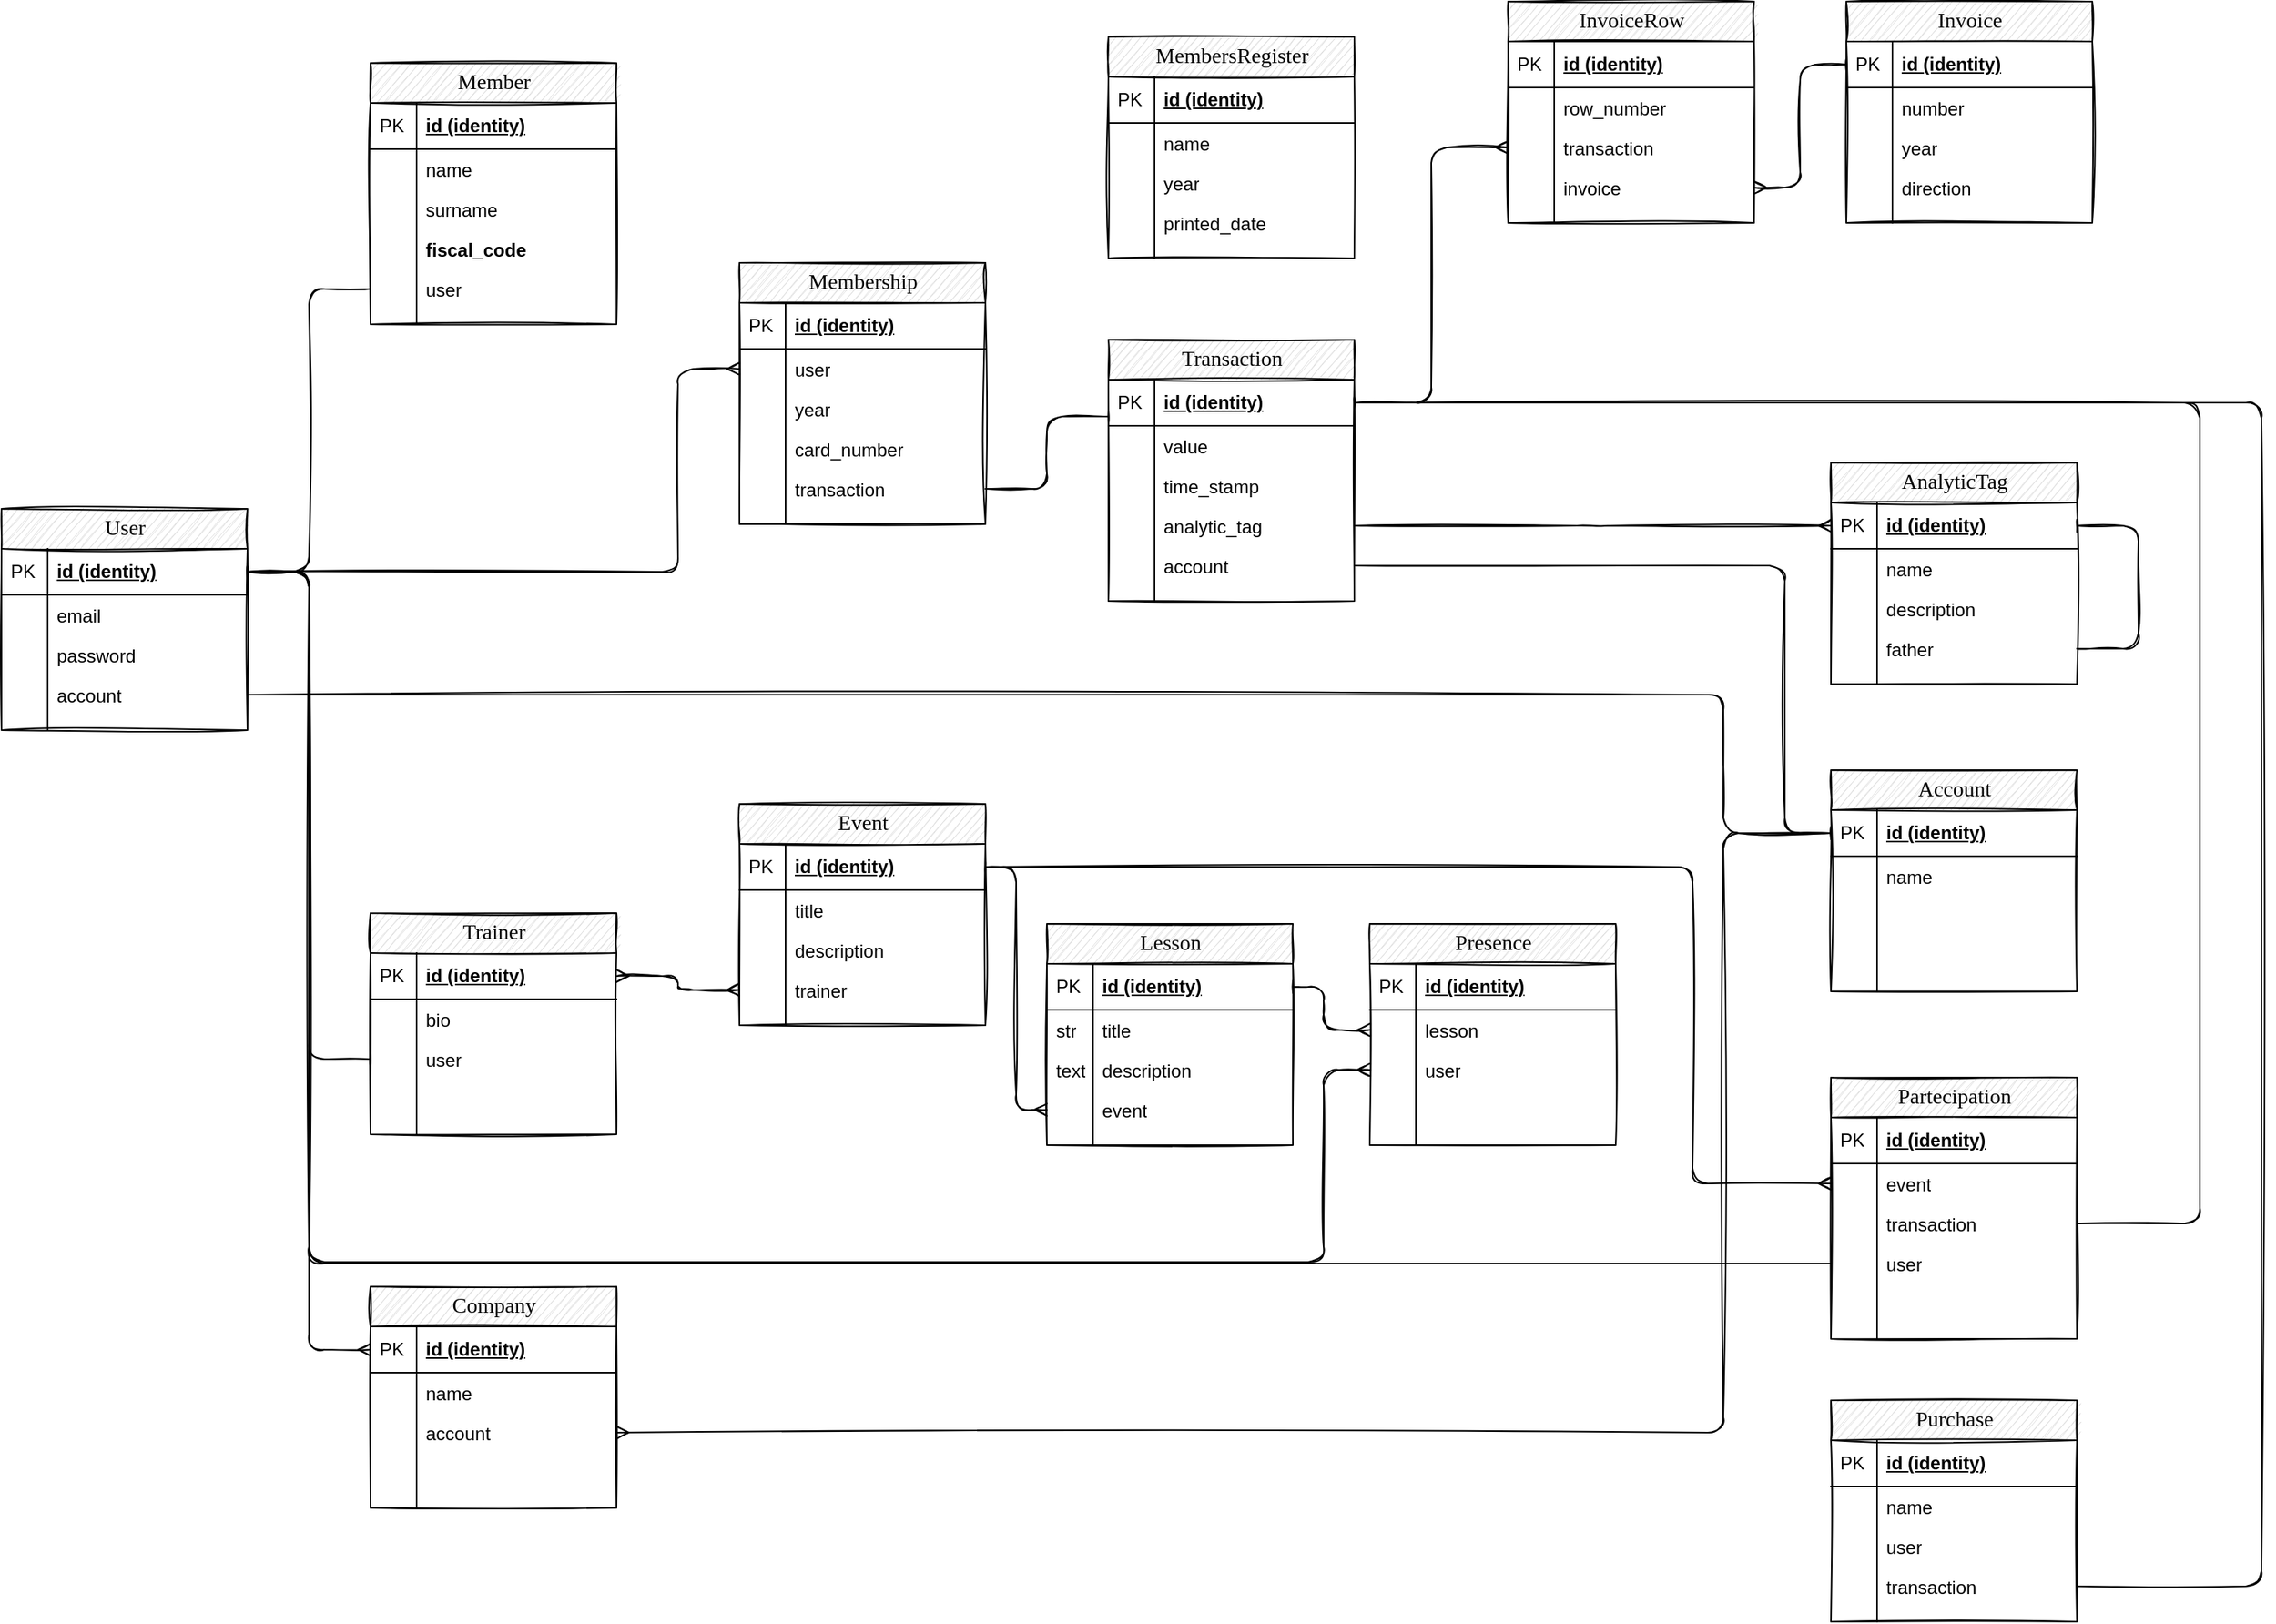 <mxfile version="20.6.0" type="github">
  <diagram name="Page-1" id="e56a1550-8fbb-45ad-956c-1786394a9013">
    <mxGraphModel dx="1686" dy="1889" grid="1" gridSize="10" guides="1" tooltips="1" connect="1" arrows="1" fold="1" page="1" pageScale="1" pageWidth="1100" pageHeight="850" background="none" math="0" shadow="0">
      <root>
        <mxCell id="0" />
        <mxCell id="1" parent="0" />
        <mxCell id="2e49270ec7c68f3f-19" value="User" style="swimlane;html=1;fontStyle=0;childLayout=stackLayout;horizontal=1;startSize=26;fillColor=#e0e0e0;horizontalStack=0;resizeParent=1;resizeLast=0;collapsible=1;marginBottom=0;swimlaneFillColor=#ffffff;align=center;rounded=0;shadow=0;comic=0;labelBackgroundColor=none;strokeWidth=1;fontFamily=Verdana;fontSize=14;sketch=1;" parent="1" vertex="1">
          <mxGeometry x="40" y="200" width="160" height="144" as="geometry" />
        </mxCell>
        <mxCell id="2e49270ec7c68f3f-20" value="id (identity)" style="shape=partialRectangle;top=0;left=0;right=0;bottom=1;html=1;align=left;verticalAlign=middle;fillColor=none;spacingLeft=34;spacingRight=4;whiteSpace=wrap;overflow=hidden;rotatable=0;points=[[0,0.5],[1,0.5]];portConstraint=eastwest;dropTarget=0;fontStyle=5;" parent="2e49270ec7c68f3f-19" vertex="1">
          <mxGeometry y="26" width="160" height="30" as="geometry" />
        </mxCell>
        <mxCell id="2e49270ec7c68f3f-21" value="PK" style="shape=partialRectangle;top=0;left=0;bottom=0;html=1;fillColor=none;align=left;verticalAlign=middle;spacingLeft=4;spacingRight=4;whiteSpace=wrap;overflow=hidden;rotatable=0;points=[];portConstraint=eastwest;part=1;" parent="2e49270ec7c68f3f-20" vertex="1" connectable="0">
          <mxGeometry width="30" height="30" as="geometry" />
        </mxCell>
        <mxCell id="2e49270ec7c68f3f-22" value="email" style="shape=partialRectangle;top=0;left=0;right=0;bottom=0;html=1;align=left;verticalAlign=top;fillColor=none;spacingLeft=34;spacingRight=4;whiteSpace=wrap;overflow=hidden;rotatable=0;points=[[0,0.5],[1,0.5]];portConstraint=eastwest;dropTarget=0;" parent="2e49270ec7c68f3f-19" vertex="1">
          <mxGeometry y="56" width="160" height="26" as="geometry" />
        </mxCell>
        <mxCell id="2e49270ec7c68f3f-23" value="" style="shape=partialRectangle;top=0;left=0;bottom=0;html=1;fillColor=none;align=left;verticalAlign=top;spacingLeft=4;spacingRight=4;whiteSpace=wrap;overflow=hidden;rotatable=0;points=[];portConstraint=eastwest;part=1;" parent="2e49270ec7c68f3f-22" vertex="1" connectable="0">
          <mxGeometry width="30" height="26" as="geometry" />
        </mxCell>
        <mxCell id="2e49270ec7c68f3f-24" value="password" style="shape=partialRectangle;top=0;left=0;right=0;bottom=0;html=1;align=left;verticalAlign=top;fillColor=none;spacingLeft=34;spacingRight=4;whiteSpace=wrap;overflow=hidden;rotatable=0;points=[[0,0.5],[1,0.5]];portConstraint=eastwest;dropTarget=0;" parent="2e49270ec7c68f3f-19" vertex="1">
          <mxGeometry y="82" width="160" height="26" as="geometry" />
        </mxCell>
        <mxCell id="2e49270ec7c68f3f-25" value="" style="shape=partialRectangle;top=0;left=0;bottom=0;html=1;fillColor=none;align=left;verticalAlign=top;spacingLeft=4;spacingRight=4;whiteSpace=wrap;overflow=hidden;rotatable=0;points=[];portConstraint=eastwest;part=1;" parent="2e49270ec7c68f3f-24" vertex="1" connectable="0">
          <mxGeometry width="30" height="26" as="geometry" />
        </mxCell>
        <mxCell id="2e49270ec7c68f3f-26" value="account" style="shape=partialRectangle;top=0;left=0;right=0;bottom=0;html=1;align=left;verticalAlign=top;fillColor=none;spacingLeft=34;spacingRight=4;whiteSpace=wrap;overflow=hidden;rotatable=0;points=[[0,0.5],[1,0.5]];portConstraint=eastwest;dropTarget=0;" parent="2e49270ec7c68f3f-19" vertex="1">
          <mxGeometry y="108" width="160" height="26" as="geometry" />
        </mxCell>
        <mxCell id="2e49270ec7c68f3f-27" value="" style="shape=partialRectangle;top=0;left=0;bottom=0;html=1;fillColor=none;align=left;verticalAlign=top;spacingLeft=4;spacingRight=4;whiteSpace=wrap;overflow=hidden;rotatable=0;points=[];portConstraint=eastwest;part=1;" parent="2e49270ec7c68f3f-26" vertex="1" connectable="0">
          <mxGeometry width="30" height="26" as="geometry" />
        </mxCell>
        <mxCell id="2e49270ec7c68f3f-28" value="" style="shape=partialRectangle;top=0;left=0;right=0;bottom=0;html=1;align=left;verticalAlign=top;fillColor=none;spacingLeft=34;spacingRight=4;whiteSpace=wrap;overflow=hidden;rotatable=0;points=[[0,0.5],[1,0.5]];portConstraint=eastwest;dropTarget=0;" parent="2e49270ec7c68f3f-19" vertex="1">
          <mxGeometry y="134" width="160" height="10" as="geometry" />
        </mxCell>
        <mxCell id="2e49270ec7c68f3f-29" value="" style="shape=partialRectangle;top=0;left=0;bottom=0;html=1;fillColor=none;align=left;verticalAlign=top;spacingLeft=4;spacingRight=4;whiteSpace=wrap;overflow=hidden;rotatable=0;points=[];portConstraint=eastwest;part=1;" parent="2e49270ec7c68f3f-28" vertex="1" connectable="0">
          <mxGeometry width="30" height="10" as="geometry" />
        </mxCell>
        <object label="Member" user="" id="2e49270ec7c68f3f-80">
          <mxCell style="swimlane;html=1;fontStyle=0;childLayout=stackLayout;horizontal=1;startSize=26;fillColor=#e0e0e0;horizontalStack=0;resizeParent=1;resizeLast=0;collapsible=1;marginBottom=0;swimlaneFillColor=#ffffff;align=center;rounded=0;shadow=0;comic=0;labelBackgroundColor=none;strokeWidth=1;fontFamily=Verdana;fontSize=14;sketch=1;glass=0;" parent="1" vertex="1">
            <mxGeometry x="280" y="-90" width="160" height="170" as="geometry" />
          </mxCell>
        </object>
        <mxCell id="2e49270ec7c68f3f-81" value="id (identity)" style="shape=partialRectangle;top=0;left=0;right=0;bottom=1;html=1;align=left;verticalAlign=middle;fillColor=none;spacingLeft=34;spacingRight=4;whiteSpace=wrap;overflow=hidden;rotatable=0;points=[[0,0.5],[1,0.5]];portConstraint=eastwest;dropTarget=0;fontStyle=5;" parent="2e49270ec7c68f3f-80" vertex="1">
          <mxGeometry y="26" width="160" height="30" as="geometry" />
        </mxCell>
        <mxCell id="2e49270ec7c68f3f-82" value="PK" style="shape=partialRectangle;top=0;left=0;bottom=0;html=1;fillColor=none;align=left;verticalAlign=middle;spacingLeft=4;spacingRight=4;whiteSpace=wrap;overflow=hidden;rotatable=0;points=[];portConstraint=eastwest;part=1;" parent="2e49270ec7c68f3f-81" vertex="1" connectable="0">
          <mxGeometry width="30" height="30" as="geometry" />
        </mxCell>
        <mxCell id="2e49270ec7c68f3f-83" value="name" style="shape=partialRectangle;top=0;left=0;right=0;bottom=0;html=1;align=left;verticalAlign=top;fillColor=none;spacingLeft=34;spacingRight=4;whiteSpace=wrap;overflow=hidden;rotatable=0;points=[[0,0.5],[1,0.5]];portConstraint=eastwest;dropTarget=0;" parent="2e49270ec7c68f3f-80" vertex="1">
          <mxGeometry y="56" width="160" height="26" as="geometry" />
        </mxCell>
        <mxCell id="2e49270ec7c68f3f-84" value="" style="shape=partialRectangle;top=0;left=0;bottom=0;html=1;fillColor=none;align=left;verticalAlign=top;spacingLeft=4;spacingRight=4;whiteSpace=wrap;overflow=hidden;rotatable=0;points=[];portConstraint=eastwest;part=1;" parent="2e49270ec7c68f3f-83" vertex="1" connectable="0">
          <mxGeometry width="30" height="26" as="geometry" />
        </mxCell>
        <mxCell id="2e49270ec7c68f3f-85" value="surname" style="shape=partialRectangle;top=0;left=0;right=0;bottom=0;html=1;align=left;verticalAlign=top;fillColor=none;spacingLeft=34;spacingRight=4;whiteSpace=wrap;overflow=hidden;rotatable=0;points=[[0,0.5],[1,0.5]];portConstraint=eastwest;dropTarget=0;" parent="2e49270ec7c68f3f-80" vertex="1">
          <mxGeometry y="82" width="160" height="26" as="geometry" />
        </mxCell>
        <mxCell id="2e49270ec7c68f3f-86" value="" style="shape=partialRectangle;top=0;left=0;bottom=0;html=1;fillColor=none;align=left;verticalAlign=top;spacingLeft=4;spacingRight=4;whiteSpace=wrap;overflow=hidden;rotatable=0;points=[];portConstraint=eastwest;part=1;" parent="2e49270ec7c68f3f-85" vertex="1" connectable="0">
          <mxGeometry width="30" height="26" as="geometry" />
        </mxCell>
        <mxCell id="rCIRrRHAOFVo_KtbOT_Y-3" value="fiscal_code" style="shape=partialRectangle;top=0;left=0;right=0;bottom=0;html=1;align=left;verticalAlign=top;fillColor=none;spacingLeft=34;spacingRight=4;whiteSpace=wrap;overflow=hidden;rotatable=0;points=[[0,0.5],[1,0.5]];portConstraint=eastwest;dropTarget=0;fontStyle=1" parent="2e49270ec7c68f3f-80" vertex="1">
          <mxGeometry y="108" width="160" height="26" as="geometry" />
        </mxCell>
        <mxCell id="rCIRrRHAOFVo_KtbOT_Y-4" value="" style="shape=partialRectangle;top=0;left=0;bottom=0;html=1;fillColor=none;align=left;verticalAlign=top;spacingLeft=4;spacingRight=4;whiteSpace=wrap;overflow=hidden;rotatable=0;points=[];portConstraint=eastwest;part=1;" parent="rCIRrRHAOFVo_KtbOT_Y-3" vertex="1" connectable="0">
          <mxGeometry width="30" height="26" as="geometry" />
        </mxCell>
        <mxCell id="2e49270ec7c68f3f-87" value="user" style="shape=partialRectangle;top=0;left=0;right=0;bottom=0;html=1;align=left;verticalAlign=top;fillColor=none;spacingLeft=34;spacingRight=4;whiteSpace=wrap;overflow=hidden;rotatable=0;points=[[0,0.5],[1,0.5]];portConstraint=eastwest;dropTarget=0;" parent="2e49270ec7c68f3f-80" vertex="1">
          <mxGeometry y="134" width="160" height="26" as="geometry" />
        </mxCell>
        <mxCell id="2e49270ec7c68f3f-88" value="" style="shape=partialRectangle;top=0;left=0;bottom=0;html=1;fillColor=none;align=left;verticalAlign=top;spacingLeft=4;spacingRight=4;whiteSpace=wrap;overflow=hidden;rotatable=0;points=[];portConstraint=eastwest;part=1;" parent="2e49270ec7c68f3f-87" vertex="1" connectable="0">
          <mxGeometry width="30" height="26" as="geometry" />
        </mxCell>
        <mxCell id="2e49270ec7c68f3f-89" value="" style="shape=partialRectangle;top=0;left=0;right=0;bottom=0;html=1;align=left;verticalAlign=top;fillColor=none;spacingLeft=34;spacingRight=4;whiteSpace=wrap;overflow=hidden;rotatable=0;points=[[0,0.5],[1,0.5]];portConstraint=eastwest;dropTarget=0;" parent="2e49270ec7c68f3f-80" vertex="1">
          <mxGeometry y="160" width="160" height="10" as="geometry" />
        </mxCell>
        <mxCell id="2e49270ec7c68f3f-90" value="" style="shape=partialRectangle;top=0;left=0;bottom=0;html=1;fillColor=none;align=left;verticalAlign=top;spacingLeft=4;spacingRight=4;whiteSpace=wrap;overflow=hidden;rotatable=0;points=[];portConstraint=eastwest;part=1;" parent="2e49270ec7c68f3f-89" vertex="1" connectable="0">
          <mxGeometry width="30" height="10" as="geometry" />
        </mxCell>
        <mxCell id="2e49270ec7c68f3f-91" value="" style="edgeStyle=orthogonalEdgeStyle;html=1;endArrow=baseDash;endFill=0;labelBackgroundColor=none;fontFamily=Verdana;fontSize=14;sketch=1;" parent="1" source="2e49270ec7c68f3f-87" target="2e49270ec7c68f3f-20" edge="1">
          <mxGeometry width="100" height="100" relative="1" as="geometry">
            <mxPoint x="70" y="300" as="sourcePoint" />
            <mxPoint x="290" y="181" as="targetPoint" />
          </mxGeometry>
        </mxCell>
        <mxCell id="rCIRrRHAOFVo_KtbOT_Y-5" value="Membership" style="swimlane;html=1;fontStyle=0;childLayout=stackLayout;horizontal=1;startSize=26;fillColor=#e0e0e0;horizontalStack=0;resizeParent=1;resizeLast=0;collapsible=1;marginBottom=0;swimlaneFillColor=#ffffff;align=center;rounded=0;shadow=0;comic=0;labelBackgroundColor=none;strokeWidth=1;fontFamily=Verdana;fontSize=14;sketch=1;" parent="1" vertex="1">
          <mxGeometry x="520" y="40" width="160" height="170" as="geometry" />
        </mxCell>
        <mxCell id="rCIRrRHAOFVo_KtbOT_Y-6" value="id (identity)" style="shape=partialRectangle;top=0;left=0;right=0;bottom=1;html=1;align=left;verticalAlign=middle;fillColor=none;spacingLeft=34;spacingRight=4;whiteSpace=wrap;overflow=hidden;rotatable=0;points=[[0,0.5],[1,0.5]];portConstraint=eastwest;dropTarget=0;fontStyle=5;" parent="rCIRrRHAOFVo_KtbOT_Y-5" vertex="1">
          <mxGeometry y="26" width="160" height="30" as="geometry" />
        </mxCell>
        <mxCell id="rCIRrRHAOFVo_KtbOT_Y-7" value="PK" style="shape=partialRectangle;top=0;left=0;bottom=0;html=1;fillColor=none;align=left;verticalAlign=middle;spacingLeft=4;spacingRight=4;whiteSpace=wrap;overflow=hidden;rotatable=0;points=[];portConstraint=eastwest;part=1;" parent="rCIRrRHAOFVo_KtbOT_Y-6" vertex="1" connectable="0">
          <mxGeometry width="30" height="30" as="geometry" />
        </mxCell>
        <mxCell id="rCIRrRHAOFVo_KtbOT_Y-8" value="user" style="shape=partialRectangle;top=0;left=0;right=0;bottom=0;html=1;align=left;verticalAlign=top;fillColor=none;spacingLeft=34;spacingRight=4;whiteSpace=wrap;overflow=hidden;rotatable=0;points=[[0,0.5],[1,0.5]];portConstraint=eastwest;dropTarget=0;" parent="rCIRrRHAOFVo_KtbOT_Y-5" vertex="1">
          <mxGeometry y="56" width="160" height="26" as="geometry" />
        </mxCell>
        <mxCell id="rCIRrRHAOFVo_KtbOT_Y-9" value="" style="shape=partialRectangle;top=0;left=0;bottom=0;html=1;fillColor=none;align=left;verticalAlign=top;spacingLeft=4;spacingRight=4;whiteSpace=wrap;overflow=hidden;rotatable=0;points=[];portConstraint=eastwest;part=1;" parent="rCIRrRHAOFVo_KtbOT_Y-8" vertex="1" connectable="0">
          <mxGeometry width="30" height="26" as="geometry" />
        </mxCell>
        <mxCell id="rCIRrRHAOFVo_KtbOT_Y-10" value="year" style="shape=partialRectangle;top=0;left=0;right=0;bottom=0;html=1;align=left;verticalAlign=top;fillColor=none;spacingLeft=34;spacingRight=4;whiteSpace=wrap;overflow=hidden;rotatable=0;points=[[0,0.5],[1,0.5]];portConstraint=eastwest;dropTarget=0;" parent="rCIRrRHAOFVo_KtbOT_Y-5" vertex="1">
          <mxGeometry y="82" width="160" height="26" as="geometry" />
        </mxCell>
        <mxCell id="rCIRrRHAOFVo_KtbOT_Y-11" value="" style="shape=partialRectangle;top=0;left=0;bottom=0;html=1;fillColor=none;align=left;verticalAlign=top;spacingLeft=4;spacingRight=4;whiteSpace=wrap;overflow=hidden;rotatable=0;points=[];portConstraint=eastwest;part=1;" parent="rCIRrRHAOFVo_KtbOT_Y-10" vertex="1" connectable="0">
          <mxGeometry width="30" height="26" as="geometry" />
        </mxCell>
        <mxCell id="rCIRrRHAOFVo_KtbOT_Y-28" value="card_number" style="shape=partialRectangle;top=0;left=0;right=0;bottom=0;html=1;align=left;verticalAlign=top;fillColor=none;spacingLeft=34;spacingRight=4;whiteSpace=wrap;overflow=hidden;rotatable=0;points=[[0,0.5],[1,0.5]];portConstraint=eastwest;dropTarget=0;" parent="rCIRrRHAOFVo_KtbOT_Y-5" vertex="1">
          <mxGeometry y="108" width="160" height="26" as="geometry" />
        </mxCell>
        <mxCell id="rCIRrRHAOFVo_KtbOT_Y-29" value="" style="shape=partialRectangle;top=0;left=0;bottom=0;html=1;fillColor=none;align=left;verticalAlign=top;spacingLeft=4;spacingRight=4;whiteSpace=wrap;overflow=hidden;rotatable=0;points=[];portConstraint=eastwest;part=1;" parent="rCIRrRHAOFVo_KtbOT_Y-28" vertex="1" connectable="0">
          <mxGeometry width="30" height="26" as="geometry" />
        </mxCell>
        <mxCell id="rCIRrRHAOFVo_KtbOT_Y-12" value="transaction" style="shape=partialRectangle;top=0;left=0;right=0;bottom=0;html=1;align=left;verticalAlign=top;fillColor=none;spacingLeft=34;spacingRight=4;whiteSpace=wrap;overflow=hidden;rotatable=0;points=[[0,0.5],[1,0.5]];portConstraint=eastwest;dropTarget=0;" parent="rCIRrRHAOFVo_KtbOT_Y-5" vertex="1">
          <mxGeometry y="134" width="160" height="26" as="geometry" />
        </mxCell>
        <mxCell id="rCIRrRHAOFVo_KtbOT_Y-13" value="" style="shape=partialRectangle;top=0;left=0;bottom=0;html=1;fillColor=none;align=left;verticalAlign=top;spacingLeft=4;spacingRight=4;whiteSpace=wrap;overflow=hidden;rotatable=0;points=[];portConstraint=eastwest;part=1;" parent="rCIRrRHAOFVo_KtbOT_Y-12" vertex="1" connectable="0">
          <mxGeometry width="30" height="26" as="geometry" />
        </mxCell>
        <mxCell id="rCIRrRHAOFVo_KtbOT_Y-14" value="" style="shape=partialRectangle;top=0;left=0;right=0;bottom=0;html=1;align=left;verticalAlign=top;fillColor=none;spacingLeft=34;spacingRight=4;whiteSpace=wrap;overflow=hidden;rotatable=0;points=[[0,0.5],[1,0.5]];portConstraint=eastwest;dropTarget=0;" parent="rCIRrRHAOFVo_KtbOT_Y-5" vertex="1">
          <mxGeometry y="160" width="160" height="10" as="geometry" />
        </mxCell>
        <mxCell id="rCIRrRHAOFVo_KtbOT_Y-15" value="" style="shape=partialRectangle;top=0;left=0;bottom=0;html=1;fillColor=none;align=left;verticalAlign=top;spacingLeft=4;spacingRight=4;whiteSpace=wrap;overflow=hidden;rotatable=0;points=[];portConstraint=eastwest;part=1;" parent="rCIRrRHAOFVo_KtbOT_Y-14" vertex="1" connectable="0">
          <mxGeometry width="30" height="10" as="geometry" />
        </mxCell>
        <mxCell id="rCIRrRHAOFVo_KtbOT_Y-16" style="edgeStyle=elbowEdgeStyle;rounded=1;orthogonalLoop=1;jettySize=auto;html=1;endArrow=ERmany;endFill=0;sketch=1;" parent="1" source="2e49270ec7c68f3f-20" target="rCIRrRHAOFVo_KtbOT_Y-8" edge="1">
          <mxGeometry relative="1" as="geometry">
            <Array as="points">
              <mxPoint x="480" y="170" />
              <mxPoint x="520" y="160" />
            </Array>
          </mxGeometry>
        </mxCell>
        <object label="Transaction" id="rCIRrRHAOFVo_KtbOT_Y-17">
          <mxCell style="swimlane;html=1;fontStyle=0;childLayout=stackLayout;horizontal=1;startSize=26;fillColor=#e0e0e0;horizontalStack=0;resizeParent=1;resizeLast=0;collapsible=1;marginBottom=0;swimlaneFillColor=#ffffff;align=center;rounded=0;shadow=0;comic=0;labelBackgroundColor=none;strokeWidth=1;fontFamily=Verdana;fontSize=14;sketch=1;" parent="1" vertex="1">
            <mxGeometry x="760" y="90" width="160" height="170" as="geometry" />
          </mxCell>
        </object>
        <mxCell id="rCIRrRHAOFVo_KtbOT_Y-18" value="id (identity)" style="shape=partialRectangle;top=0;left=0;right=0;bottom=1;html=1;align=left;verticalAlign=middle;fillColor=none;spacingLeft=34;spacingRight=4;whiteSpace=wrap;overflow=hidden;rotatable=0;points=[[0,0.5],[1,0.5]];portConstraint=eastwest;dropTarget=0;fontStyle=5;" parent="rCIRrRHAOFVo_KtbOT_Y-17" vertex="1">
          <mxGeometry y="26" width="160" height="30" as="geometry" />
        </mxCell>
        <mxCell id="rCIRrRHAOFVo_KtbOT_Y-19" value="PK" style="shape=partialRectangle;top=0;left=0;bottom=0;html=1;fillColor=none;align=left;verticalAlign=middle;spacingLeft=4;spacingRight=4;whiteSpace=wrap;overflow=hidden;rotatable=0;points=[];portConstraint=eastwest;part=1;" parent="rCIRrRHAOFVo_KtbOT_Y-18" vertex="1" connectable="0">
          <mxGeometry width="30" height="30" as="geometry" />
        </mxCell>
        <mxCell id="rCIRrRHAOFVo_KtbOT_Y-20" value="value" style="shape=partialRectangle;top=0;left=0;right=0;bottom=0;html=1;align=left;verticalAlign=top;fillColor=none;spacingLeft=34;spacingRight=4;whiteSpace=wrap;overflow=hidden;rotatable=0;points=[[0,0.5],[1,0.5]];portConstraint=eastwest;dropTarget=0;" parent="rCIRrRHAOFVo_KtbOT_Y-17" vertex="1">
          <mxGeometry y="56" width="160" height="26" as="geometry" />
        </mxCell>
        <mxCell id="rCIRrRHAOFVo_KtbOT_Y-21" value="" style="shape=partialRectangle;top=0;left=0;bottom=0;html=1;fillColor=none;align=left;verticalAlign=top;spacingLeft=4;spacingRight=4;whiteSpace=wrap;overflow=hidden;rotatable=0;points=[];portConstraint=eastwest;part=1;" parent="rCIRrRHAOFVo_KtbOT_Y-20" vertex="1" connectable="0">
          <mxGeometry width="30" height="26" as="geometry" />
        </mxCell>
        <mxCell id="rCIRrRHAOFVo_KtbOT_Y-22" value="time_stamp" style="shape=partialRectangle;top=0;left=0;right=0;bottom=0;html=1;align=left;verticalAlign=top;fillColor=none;spacingLeft=34;spacingRight=4;whiteSpace=wrap;overflow=hidden;rotatable=0;points=[[0,0.5],[1,0.5]];portConstraint=eastwest;dropTarget=0;" parent="rCIRrRHAOFVo_KtbOT_Y-17" vertex="1">
          <mxGeometry y="82" width="160" height="26" as="geometry" />
        </mxCell>
        <mxCell id="rCIRrRHAOFVo_KtbOT_Y-23" value="" style="shape=partialRectangle;top=0;left=0;bottom=0;html=1;fillColor=none;align=left;verticalAlign=top;spacingLeft=4;spacingRight=4;whiteSpace=wrap;overflow=hidden;rotatable=0;points=[];portConstraint=eastwest;part=1;" parent="rCIRrRHAOFVo_KtbOT_Y-22" vertex="1" connectable="0">
          <mxGeometry width="30" height="26" as="geometry" />
        </mxCell>
        <mxCell id="rCIRrRHAOFVo_KtbOT_Y-24" value="analytic_tag" style="shape=partialRectangle;top=0;left=0;right=0;bottom=0;html=1;align=left;verticalAlign=top;fillColor=none;spacingLeft=34;spacingRight=4;whiteSpace=wrap;overflow=hidden;rotatable=0;points=[[0,0.5],[1,0.5]];portConstraint=eastwest;dropTarget=0;" parent="rCIRrRHAOFVo_KtbOT_Y-17" vertex="1">
          <mxGeometry y="108" width="160" height="26" as="geometry" />
        </mxCell>
        <mxCell id="rCIRrRHAOFVo_KtbOT_Y-25" value="" style="shape=partialRectangle;top=0;left=0;bottom=0;html=1;fillColor=none;align=left;verticalAlign=top;spacingLeft=4;spacingRight=4;whiteSpace=wrap;overflow=hidden;rotatable=0;points=[];portConstraint=eastwest;part=1;" parent="rCIRrRHAOFVo_KtbOT_Y-24" vertex="1" connectable="0">
          <mxGeometry width="30" height="26" as="geometry" />
        </mxCell>
        <mxCell id="TWS0iOAGknFMtX17rka_-29" value="account" style="shape=partialRectangle;top=0;left=0;right=0;bottom=0;html=1;align=left;verticalAlign=top;fillColor=none;spacingLeft=34;spacingRight=4;whiteSpace=wrap;overflow=hidden;rotatable=0;points=[[0,0.5],[1,0.5]];portConstraint=eastwest;dropTarget=0;" parent="rCIRrRHAOFVo_KtbOT_Y-17" vertex="1">
          <mxGeometry y="134" width="160" height="26" as="geometry" />
        </mxCell>
        <mxCell id="TWS0iOAGknFMtX17rka_-30" value="" style="shape=partialRectangle;top=0;left=0;bottom=0;html=1;fillColor=none;align=left;verticalAlign=top;spacingLeft=4;spacingRight=4;whiteSpace=wrap;overflow=hidden;rotatable=0;points=[];portConstraint=eastwest;part=1;" parent="TWS0iOAGknFMtX17rka_-29" vertex="1" connectable="0">
          <mxGeometry width="30" height="26" as="geometry" />
        </mxCell>
        <mxCell id="rCIRrRHAOFVo_KtbOT_Y-26" value="" style="shape=partialRectangle;top=0;left=0;right=0;bottom=0;html=1;align=left;verticalAlign=top;fillColor=none;spacingLeft=34;spacingRight=4;whiteSpace=wrap;overflow=hidden;rotatable=0;points=[[0,0.5],[1,0.5]];portConstraint=eastwest;dropTarget=0;" parent="rCIRrRHAOFVo_KtbOT_Y-17" vertex="1">
          <mxGeometry y="160" width="160" height="10" as="geometry" />
        </mxCell>
        <mxCell id="rCIRrRHAOFVo_KtbOT_Y-27" value="" style="shape=partialRectangle;top=0;left=0;bottom=0;html=1;fillColor=none;align=left;verticalAlign=top;spacingLeft=4;spacingRight=4;whiteSpace=wrap;overflow=hidden;rotatable=0;points=[];portConstraint=eastwest;part=1;" parent="rCIRrRHAOFVo_KtbOT_Y-26" vertex="1" connectable="0">
          <mxGeometry width="30" height="10" as="geometry" />
        </mxCell>
        <mxCell id="rCIRrRHAOFVo_KtbOT_Y-30" style="edgeStyle=elbowEdgeStyle;rounded=1;sketch=1;orthogonalLoop=1;jettySize=auto;html=1;endArrow=baseDash;endFill=0;" parent="1" source="rCIRrRHAOFVo_KtbOT_Y-12" target="rCIRrRHAOFVo_KtbOT_Y-18" edge="1">
          <mxGeometry relative="1" as="geometry">
            <Array as="points">
              <mxPoint x="720" y="140" />
            </Array>
          </mxGeometry>
        </mxCell>
        <mxCell id="rCIRrRHAOFVo_KtbOT_Y-31" value="AnalyticTag" style="swimlane;html=1;fontStyle=0;childLayout=stackLayout;horizontal=1;startSize=26;fillColor=#e0e0e0;horizontalStack=0;resizeParent=1;resizeLast=0;collapsible=1;marginBottom=0;swimlaneFillColor=#ffffff;align=center;rounded=0;shadow=0;comic=0;labelBackgroundColor=none;strokeWidth=1;fontFamily=Verdana;fontSize=14;sketch=1;" parent="1" vertex="1">
          <mxGeometry x="1230" y="170" width="160" height="144" as="geometry" />
        </mxCell>
        <mxCell id="rCIRrRHAOFVo_KtbOT_Y-32" value="id (identity)" style="shape=partialRectangle;top=0;left=0;right=0;bottom=1;html=1;align=left;verticalAlign=middle;fillColor=none;spacingLeft=34;spacingRight=4;whiteSpace=wrap;overflow=hidden;rotatable=0;points=[[0,0.5],[1,0.5]];portConstraint=eastwest;dropTarget=0;fontStyle=5;" parent="rCIRrRHAOFVo_KtbOT_Y-31" vertex="1">
          <mxGeometry y="26" width="160" height="30" as="geometry" />
        </mxCell>
        <mxCell id="rCIRrRHAOFVo_KtbOT_Y-33" value="PK" style="shape=partialRectangle;top=0;left=0;bottom=0;html=1;fillColor=none;align=left;verticalAlign=middle;spacingLeft=4;spacingRight=4;whiteSpace=wrap;overflow=hidden;rotatable=0;points=[];portConstraint=eastwest;part=1;" parent="rCIRrRHAOFVo_KtbOT_Y-32" vertex="1" connectable="0">
          <mxGeometry width="30" height="30" as="geometry" />
        </mxCell>
        <mxCell id="rCIRrRHAOFVo_KtbOT_Y-34" value="name" style="shape=partialRectangle;top=0;left=0;right=0;bottom=0;html=1;align=left;verticalAlign=top;fillColor=none;spacingLeft=34;spacingRight=4;whiteSpace=wrap;overflow=hidden;rotatable=0;points=[[0,0.5],[1,0.5]];portConstraint=eastwest;dropTarget=0;" parent="rCIRrRHAOFVo_KtbOT_Y-31" vertex="1">
          <mxGeometry y="56" width="160" height="26" as="geometry" />
        </mxCell>
        <mxCell id="rCIRrRHAOFVo_KtbOT_Y-35" value="" style="shape=partialRectangle;top=0;left=0;bottom=0;html=1;fillColor=none;align=left;verticalAlign=top;spacingLeft=4;spacingRight=4;whiteSpace=wrap;overflow=hidden;rotatable=0;points=[];portConstraint=eastwest;part=1;" parent="rCIRrRHAOFVo_KtbOT_Y-34" vertex="1" connectable="0">
          <mxGeometry width="30" height="26" as="geometry" />
        </mxCell>
        <mxCell id="rCIRrRHAOFVo_KtbOT_Y-36" value="description" style="shape=partialRectangle;top=0;left=0;right=0;bottom=0;html=1;align=left;verticalAlign=top;fillColor=none;spacingLeft=34;spacingRight=4;whiteSpace=wrap;overflow=hidden;rotatable=0;points=[[0,0.5],[1,0.5]];portConstraint=eastwest;dropTarget=0;" parent="rCIRrRHAOFVo_KtbOT_Y-31" vertex="1">
          <mxGeometry y="82" width="160" height="26" as="geometry" />
        </mxCell>
        <mxCell id="rCIRrRHAOFVo_KtbOT_Y-37" value="" style="shape=partialRectangle;top=0;left=0;bottom=0;html=1;fillColor=none;align=left;verticalAlign=top;spacingLeft=4;spacingRight=4;whiteSpace=wrap;overflow=hidden;rotatable=0;points=[];portConstraint=eastwest;part=1;" parent="rCIRrRHAOFVo_KtbOT_Y-36" vertex="1" connectable="0">
          <mxGeometry width="30" height="26" as="geometry" />
        </mxCell>
        <mxCell id="rCIRrRHAOFVo_KtbOT_Y-82" style="edgeStyle=elbowEdgeStyle;rounded=1;sketch=1;orthogonalLoop=1;jettySize=auto;html=1;endArrow=baseDash;endFill=0;" parent="rCIRrRHAOFVo_KtbOT_Y-31" source="rCIRrRHAOFVo_KtbOT_Y-38" target="rCIRrRHAOFVo_KtbOT_Y-32" edge="1">
          <mxGeometry relative="1" as="geometry">
            <mxPoint x="199.667" y="108" as="sourcePoint" />
            <mxPoint x="199.68" y="37.01" as="targetPoint" />
            <Array as="points">
              <mxPoint x="200" y="90" />
            </Array>
          </mxGeometry>
        </mxCell>
        <mxCell id="rCIRrRHAOFVo_KtbOT_Y-38" value="father" style="shape=partialRectangle;top=0;left=0;right=0;bottom=0;html=1;align=left;verticalAlign=top;fillColor=none;spacingLeft=34;spacingRight=4;whiteSpace=wrap;overflow=hidden;rotatable=0;points=[[0,0.5],[1,0.5]];portConstraint=eastwest;dropTarget=0;" parent="rCIRrRHAOFVo_KtbOT_Y-31" vertex="1">
          <mxGeometry y="108" width="160" height="26" as="geometry" />
        </mxCell>
        <mxCell id="rCIRrRHAOFVo_KtbOT_Y-39" value="" style="shape=partialRectangle;top=0;left=0;bottom=0;html=1;fillColor=none;align=left;verticalAlign=top;spacingLeft=4;spacingRight=4;whiteSpace=wrap;overflow=hidden;rotatable=0;points=[];portConstraint=eastwest;part=1;" parent="rCIRrRHAOFVo_KtbOT_Y-38" vertex="1" connectable="0">
          <mxGeometry width="30" height="26" as="geometry" />
        </mxCell>
        <mxCell id="rCIRrRHAOFVo_KtbOT_Y-40" value="" style="shape=partialRectangle;top=0;left=0;right=0;bottom=0;html=1;align=left;verticalAlign=top;fillColor=none;spacingLeft=34;spacingRight=4;whiteSpace=wrap;overflow=hidden;rotatable=0;points=[[0,0.5],[1,0.5]];portConstraint=eastwest;dropTarget=0;" parent="rCIRrRHAOFVo_KtbOT_Y-31" vertex="1">
          <mxGeometry y="134" width="160" height="10" as="geometry" />
        </mxCell>
        <mxCell id="rCIRrRHAOFVo_KtbOT_Y-41" value="" style="shape=partialRectangle;top=0;left=0;bottom=0;html=1;fillColor=none;align=left;verticalAlign=top;spacingLeft=4;spacingRight=4;whiteSpace=wrap;overflow=hidden;rotatable=0;points=[];portConstraint=eastwest;part=1;" parent="rCIRrRHAOFVo_KtbOT_Y-40" vertex="1" connectable="0">
          <mxGeometry width="30" height="10" as="geometry" />
        </mxCell>
        <mxCell id="rCIRrRHAOFVo_KtbOT_Y-42" style="edgeStyle=elbowEdgeStyle;rounded=1;sketch=1;orthogonalLoop=1;jettySize=auto;html=1;endArrow=ERmany;endFill=0;" parent="1" source="rCIRrRHAOFVo_KtbOT_Y-24" target="rCIRrRHAOFVo_KtbOT_Y-32" edge="1">
          <mxGeometry relative="1" as="geometry" />
        </mxCell>
        <mxCell id="rCIRrRHAOFVo_KtbOT_Y-43" value="Trainer" style="swimlane;html=1;fontStyle=0;childLayout=stackLayout;horizontal=1;startSize=26;fillColor=#e0e0e0;horizontalStack=0;resizeParent=1;resizeLast=0;collapsible=1;marginBottom=0;swimlaneFillColor=#ffffff;align=center;rounded=0;shadow=0;comic=0;labelBackgroundColor=none;strokeWidth=1;fontFamily=Verdana;fontSize=14;sketch=1;" parent="1" vertex="1">
          <mxGeometry x="280" y="463" width="160" height="144" as="geometry" />
        </mxCell>
        <mxCell id="rCIRrRHAOFVo_KtbOT_Y-44" value="id (identity)" style="shape=partialRectangle;top=0;left=0;right=0;bottom=1;html=1;align=left;verticalAlign=middle;fillColor=none;spacingLeft=34;spacingRight=4;whiteSpace=wrap;overflow=hidden;rotatable=0;points=[[0,0.5],[1,0.5]];portConstraint=eastwest;dropTarget=0;fontStyle=5;" parent="rCIRrRHAOFVo_KtbOT_Y-43" vertex="1">
          <mxGeometry y="26" width="160" height="30" as="geometry" />
        </mxCell>
        <mxCell id="rCIRrRHAOFVo_KtbOT_Y-45" value="PK" style="shape=partialRectangle;top=0;left=0;bottom=0;html=1;fillColor=none;align=left;verticalAlign=middle;spacingLeft=4;spacingRight=4;whiteSpace=wrap;overflow=hidden;rotatable=0;points=[];portConstraint=eastwest;part=1;" parent="rCIRrRHAOFVo_KtbOT_Y-44" vertex="1" connectable="0">
          <mxGeometry width="30" height="30" as="geometry" />
        </mxCell>
        <mxCell id="rCIRrRHAOFVo_KtbOT_Y-46" value="bio" style="shape=partialRectangle;top=0;left=0;right=0;bottom=0;html=1;align=left;verticalAlign=top;fillColor=none;spacingLeft=34;spacingRight=4;whiteSpace=wrap;overflow=hidden;rotatable=0;points=[[0,0.5],[1,0.5]];portConstraint=eastwest;dropTarget=0;" parent="rCIRrRHAOFVo_KtbOT_Y-43" vertex="1">
          <mxGeometry y="56" width="160" height="26" as="geometry" />
        </mxCell>
        <mxCell id="rCIRrRHAOFVo_KtbOT_Y-47" value="" style="shape=partialRectangle;top=0;left=0;bottom=0;html=1;fillColor=none;align=left;verticalAlign=top;spacingLeft=4;spacingRight=4;whiteSpace=wrap;overflow=hidden;rotatable=0;points=[];portConstraint=eastwest;part=1;" parent="rCIRrRHAOFVo_KtbOT_Y-46" vertex="1" connectable="0">
          <mxGeometry width="30" height="26" as="geometry" />
        </mxCell>
        <mxCell id="rCIRrRHAOFVo_KtbOT_Y-48" value="user" style="shape=partialRectangle;top=0;left=0;right=0;bottom=0;html=1;align=left;verticalAlign=top;fillColor=none;spacingLeft=34;spacingRight=4;whiteSpace=wrap;overflow=hidden;rotatable=0;points=[[0,0.5],[1,0.5]];portConstraint=eastwest;dropTarget=0;" parent="rCIRrRHAOFVo_KtbOT_Y-43" vertex="1">
          <mxGeometry y="82" width="160" height="26" as="geometry" />
        </mxCell>
        <mxCell id="rCIRrRHAOFVo_KtbOT_Y-49" value="" style="shape=partialRectangle;top=0;left=0;bottom=0;html=1;fillColor=none;align=left;verticalAlign=top;spacingLeft=4;spacingRight=4;whiteSpace=wrap;overflow=hidden;rotatable=0;points=[];portConstraint=eastwest;part=1;" parent="rCIRrRHAOFVo_KtbOT_Y-48" vertex="1" connectable="0">
          <mxGeometry width="30" height="26" as="geometry" />
        </mxCell>
        <mxCell id="rCIRrRHAOFVo_KtbOT_Y-50" value="" style="shape=partialRectangle;top=0;left=0;right=0;bottom=0;html=1;align=left;verticalAlign=top;fillColor=none;spacingLeft=34;spacingRight=4;whiteSpace=wrap;overflow=hidden;rotatable=0;points=[[0,0.5],[1,0.5]];portConstraint=eastwest;dropTarget=0;" parent="rCIRrRHAOFVo_KtbOT_Y-43" vertex="1">
          <mxGeometry y="108" width="160" height="26" as="geometry" />
        </mxCell>
        <mxCell id="rCIRrRHAOFVo_KtbOT_Y-51" value="" style="shape=partialRectangle;top=0;left=0;bottom=0;html=1;fillColor=none;align=left;verticalAlign=top;spacingLeft=4;spacingRight=4;whiteSpace=wrap;overflow=hidden;rotatable=0;points=[];portConstraint=eastwest;part=1;" parent="rCIRrRHAOFVo_KtbOT_Y-50" vertex="1" connectable="0">
          <mxGeometry width="30" height="26" as="geometry" />
        </mxCell>
        <mxCell id="rCIRrRHAOFVo_KtbOT_Y-52" value="" style="shape=partialRectangle;top=0;left=0;right=0;bottom=0;html=1;align=left;verticalAlign=top;fillColor=none;spacingLeft=34;spacingRight=4;whiteSpace=wrap;overflow=hidden;rotatable=0;points=[[0,0.5],[1,0.5]];portConstraint=eastwest;dropTarget=0;" parent="rCIRrRHAOFVo_KtbOT_Y-43" vertex="1">
          <mxGeometry y="134" width="160" height="10" as="geometry" />
        </mxCell>
        <mxCell id="rCIRrRHAOFVo_KtbOT_Y-53" value="" style="shape=partialRectangle;top=0;left=0;bottom=0;html=1;fillColor=none;align=left;verticalAlign=top;spacingLeft=4;spacingRight=4;whiteSpace=wrap;overflow=hidden;rotatable=0;points=[];portConstraint=eastwest;part=1;" parent="rCIRrRHAOFVo_KtbOT_Y-52" vertex="1" connectable="0">
          <mxGeometry width="30" height="10" as="geometry" />
        </mxCell>
        <mxCell id="rCIRrRHAOFVo_KtbOT_Y-54" style="edgeStyle=elbowEdgeStyle;rounded=1;sketch=1;orthogonalLoop=1;jettySize=auto;html=1;endArrow=baseDash;endFill=0;" parent="1" source="2e49270ec7c68f3f-20" target="rCIRrRHAOFVo_KtbOT_Y-48" edge="1">
          <mxGeometry relative="1" as="geometry" />
        </mxCell>
        <mxCell id="rCIRrRHAOFVo_KtbOT_Y-55" value="Event" style="swimlane;html=1;fontStyle=0;childLayout=stackLayout;horizontal=1;startSize=26;fillColor=#e0e0e0;horizontalStack=0;resizeParent=1;resizeLast=0;collapsible=1;marginBottom=0;swimlaneFillColor=#ffffff;align=center;rounded=0;shadow=0;comic=0;labelBackgroundColor=none;strokeWidth=1;fontFamily=Verdana;fontSize=14;sketch=1;" parent="1" vertex="1">
          <mxGeometry x="520" y="392" width="160" height="144" as="geometry" />
        </mxCell>
        <mxCell id="rCIRrRHAOFVo_KtbOT_Y-56" value="id (identity)" style="shape=partialRectangle;top=0;left=0;right=0;bottom=1;html=1;align=left;verticalAlign=middle;fillColor=none;spacingLeft=34;spacingRight=4;whiteSpace=wrap;overflow=hidden;rotatable=0;points=[[0,0.5],[1,0.5]];portConstraint=eastwest;dropTarget=0;fontStyle=5;" parent="rCIRrRHAOFVo_KtbOT_Y-55" vertex="1">
          <mxGeometry y="26" width="160" height="30" as="geometry" />
        </mxCell>
        <mxCell id="rCIRrRHAOFVo_KtbOT_Y-57" value="PK" style="shape=partialRectangle;top=0;left=0;bottom=0;html=1;fillColor=none;align=left;verticalAlign=middle;spacingLeft=4;spacingRight=4;whiteSpace=wrap;overflow=hidden;rotatable=0;points=[];portConstraint=eastwest;part=1;" parent="rCIRrRHAOFVo_KtbOT_Y-56" vertex="1" connectable="0">
          <mxGeometry width="30" height="30" as="geometry" />
        </mxCell>
        <mxCell id="rCIRrRHAOFVo_KtbOT_Y-58" value="title" style="shape=partialRectangle;top=0;left=0;right=0;bottom=0;html=1;align=left;verticalAlign=top;fillColor=none;spacingLeft=34;spacingRight=4;whiteSpace=wrap;overflow=hidden;rotatable=0;points=[[0,0.5],[1,0.5]];portConstraint=eastwest;dropTarget=0;" parent="rCIRrRHAOFVo_KtbOT_Y-55" vertex="1">
          <mxGeometry y="56" width="160" height="26" as="geometry" />
        </mxCell>
        <mxCell id="rCIRrRHAOFVo_KtbOT_Y-59" value="" style="shape=partialRectangle;top=0;left=0;bottom=0;html=1;fillColor=none;align=left;verticalAlign=top;spacingLeft=4;spacingRight=4;whiteSpace=wrap;overflow=hidden;rotatable=0;points=[];portConstraint=eastwest;part=1;" parent="rCIRrRHAOFVo_KtbOT_Y-58" vertex="1" connectable="0">
          <mxGeometry width="30" height="26" as="geometry" />
        </mxCell>
        <mxCell id="rCIRrRHAOFVo_KtbOT_Y-60" value="description" style="shape=partialRectangle;top=0;left=0;right=0;bottom=0;html=1;align=left;verticalAlign=top;fillColor=none;spacingLeft=34;spacingRight=4;whiteSpace=wrap;overflow=hidden;rotatable=0;points=[[0,0.5],[1,0.5]];portConstraint=eastwest;dropTarget=0;" parent="rCIRrRHAOFVo_KtbOT_Y-55" vertex="1">
          <mxGeometry y="82" width="160" height="26" as="geometry" />
        </mxCell>
        <mxCell id="rCIRrRHAOFVo_KtbOT_Y-61" value="" style="shape=partialRectangle;top=0;left=0;bottom=0;html=1;fillColor=none;align=left;verticalAlign=top;spacingLeft=4;spacingRight=4;whiteSpace=wrap;overflow=hidden;rotatable=0;points=[];portConstraint=eastwest;part=1;" parent="rCIRrRHAOFVo_KtbOT_Y-60" vertex="1" connectable="0">
          <mxGeometry width="30" height="26" as="geometry" />
        </mxCell>
        <mxCell id="rCIRrRHAOFVo_KtbOT_Y-62" value="trainer" style="shape=partialRectangle;top=0;left=0;right=0;bottom=0;html=1;align=left;verticalAlign=top;fillColor=none;spacingLeft=34;spacingRight=4;whiteSpace=wrap;overflow=hidden;rotatable=0;points=[[0,0.5],[1,0.5]];portConstraint=eastwest;dropTarget=0;" parent="rCIRrRHAOFVo_KtbOT_Y-55" vertex="1">
          <mxGeometry y="108" width="160" height="26" as="geometry" />
        </mxCell>
        <mxCell id="rCIRrRHAOFVo_KtbOT_Y-63" value="" style="shape=partialRectangle;top=0;left=0;bottom=0;html=1;fillColor=none;align=left;verticalAlign=top;spacingLeft=4;spacingRight=4;whiteSpace=wrap;overflow=hidden;rotatable=0;points=[];portConstraint=eastwest;part=1;" parent="rCIRrRHAOFVo_KtbOT_Y-62" vertex="1" connectable="0">
          <mxGeometry width="30" height="26" as="geometry" />
        </mxCell>
        <mxCell id="rCIRrRHAOFVo_KtbOT_Y-64" value="" style="shape=partialRectangle;top=0;left=0;right=0;bottom=0;html=1;align=left;verticalAlign=top;fillColor=none;spacingLeft=34;spacingRight=4;whiteSpace=wrap;overflow=hidden;rotatable=0;points=[[0,0.5],[1,0.5]];portConstraint=eastwest;dropTarget=0;" parent="rCIRrRHAOFVo_KtbOT_Y-55" vertex="1">
          <mxGeometry y="134" width="160" height="10" as="geometry" />
        </mxCell>
        <mxCell id="rCIRrRHAOFVo_KtbOT_Y-65" value="" style="shape=partialRectangle;top=0;left=0;bottom=0;html=1;fillColor=none;align=left;verticalAlign=top;spacingLeft=4;spacingRight=4;whiteSpace=wrap;overflow=hidden;rotatable=0;points=[];portConstraint=eastwest;part=1;" parent="rCIRrRHAOFVo_KtbOT_Y-64" vertex="1" connectable="0">
          <mxGeometry width="30" height="10" as="geometry" />
        </mxCell>
        <mxCell id="rCIRrRHAOFVo_KtbOT_Y-66" value="Partecipation" style="swimlane;html=1;fontStyle=0;childLayout=stackLayout;horizontal=1;startSize=26;fillColor=#e0e0e0;horizontalStack=0;resizeParent=1;resizeLast=0;collapsible=1;marginBottom=0;swimlaneFillColor=#ffffff;align=center;rounded=0;shadow=0;comic=0;labelBackgroundColor=none;strokeWidth=1;fontFamily=Verdana;fontSize=14;sketch=1;" parent="1" vertex="1">
          <mxGeometry x="1230" y="570" width="160" height="170" as="geometry" />
        </mxCell>
        <mxCell id="rCIRrRHAOFVo_KtbOT_Y-67" value="id (identity)" style="shape=partialRectangle;top=0;left=0;right=0;bottom=1;html=1;align=left;verticalAlign=middle;fillColor=none;spacingLeft=34;spacingRight=4;whiteSpace=wrap;overflow=hidden;rotatable=0;points=[[0,0.5],[1,0.5]];portConstraint=eastwest;dropTarget=0;fontStyle=5;" parent="rCIRrRHAOFVo_KtbOT_Y-66" vertex="1">
          <mxGeometry y="26" width="160" height="30" as="geometry" />
        </mxCell>
        <mxCell id="rCIRrRHAOFVo_KtbOT_Y-68" value="PK" style="shape=partialRectangle;top=0;left=0;bottom=0;html=1;fillColor=none;align=left;verticalAlign=middle;spacingLeft=4;spacingRight=4;whiteSpace=wrap;overflow=hidden;rotatable=0;points=[];portConstraint=eastwest;part=1;" parent="rCIRrRHAOFVo_KtbOT_Y-67" vertex="1" connectable="0">
          <mxGeometry width="30" height="30" as="geometry" />
        </mxCell>
        <mxCell id="rCIRrRHAOFVo_KtbOT_Y-69" value="event" style="shape=partialRectangle;top=0;left=0;right=0;bottom=0;html=1;align=left;verticalAlign=top;fillColor=none;spacingLeft=34;spacingRight=4;whiteSpace=wrap;overflow=hidden;rotatable=0;points=[[0,0.5],[1,0.5]];portConstraint=eastwest;dropTarget=0;" parent="rCIRrRHAOFVo_KtbOT_Y-66" vertex="1">
          <mxGeometry y="56" width="160" height="26" as="geometry" />
        </mxCell>
        <mxCell id="rCIRrRHAOFVo_KtbOT_Y-70" value="" style="shape=partialRectangle;top=0;left=0;bottom=0;html=1;fillColor=none;align=left;verticalAlign=top;spacingLeft=4;spacingRight=4;whiteSpace=wrap;overflow=hidden;rotatable=0;points=[];portConstraint=eastwest;part=1;" parent="rCIRrRHAOFVo_KtbOT_Y-69" vertex="1" connectable="0">
          <mxGeometry width="30" height="26" as="geometry" />
        </mxCell>
        <mxCell id="rCIRrRHAOFVo_KtbOT_Y-71" value="transaction" style="shape=partialRectangle;top=0;left=0;right=0;bottom=0;html=1;align=left;verticalAlign=top;fillColor=none;spacingLeft=34;spacingRight=4;whiteSpace=wrap;overflow=hidden;rotatable=0;points=[[0,0.5],[1,0.5]];portConstraint=eastwest;dropTarget=0;" parent="rCIRrRHAOFVo_KtbOT_Y-66" vertex="1">
          <mxGeometry y="82" width="160" height="26" as="geometry" />
        </mxCell>
        <mxCell id="rCIRrRHAOFVo_KtbOT_Y-72" value="" style="shape=partialRectangle;top=0;left=0;bottom=0;html=1;fillColor=none;align=left;verticalAlign=top;spacingLeft=4;spacingRight=4;whiteSpace=wrap;overflow=hidden;rotatable=0;points=[];portConstraint=eastwest;part=1;" parent="rCIRrRHAOFVo_KtbOT_Y-71" vertex="1" connectable="0">
          <mxGeometry width="30" height="26" as="geometry" />
        </mxCell>
        <mxCell id="rCIRrRHAOFVo_KtbOT_Y-73" value="user" style="shape=partialRectangle;top=0;left=0;right=0;bottom=0;html=1;align=left;verticalAlign=top;fillColor=none;spacingLeft=34;spacingRight=4;whiteSpace=wrap;overflow=hidden;rotatable=0;points=[[0,0.5],[1,0.5]];portConstraint=eastwest;dropTarget=0;" parent="rCIRrRHAOFVo_KtbOT_Y-66" vertex="1">
          <mxGeometry y="108" width="160" height="26" as="geometry" />
        </mxCell>
        <mxCell id="rCIRrRHAOFVo_KtbOT_Y-74" value="" style="shape=partialRectangle;top=0;left=0;bottom=0;html=1;fillColor=none;align=left;verticalAlign=top;spacingLeft=4;spacingRight=4;whiteSpace=wrap;overflow=hidden;rotatable=0;points=[];portConstraint=eastwest;part=1;" parent="rCIRrRHAOFVo_KtbOT_Y-73" vertex="1" connectable="0">
          <mxGeometry width="30" height="26" as="geometry" />
        </mxCell>
        <mxCell id="rCIRrRHAOFVo_KtbOT_Y-75" value="" style="shape=partialRectangle;top=0;left=0;right=0;bottom=0;html=1;align=left;verticalAlign=top;fillColor=none;spacingLeft=34;spacingRight=4;whiteSpace=wrap;overflow=hidden;rotatable=0;points=[[0,0.5],[1,0.5]];portConstraint=eastwest;dropTarget=0;" parent="rCIRrRHAOFVo_KtbOT_Y-66" vertex="1">
          <mxGeometry y="134" width="160" height="26" as="geometry" />
        </mxCell>
        <mxCell id="rCIRrRHAOFVo_KtbOT_Y-76" value="" style="shape=partialRectangle;top=0;left=0;bottom=0;html=1;fillColor=none;align=left;verticalAlign=top;spacingLeft=4;spacingRight=4;whiteSpace=wrap;overflow=hidden;rotatable=0;points=[];portConstraint=eastwest;part=1;" parent="rCIRrRHAOFVo_KtbOT_Y-75" vertex="1" connectable="0">
          <mxGeometry width="30" height="26" as="geometry" />
        </mxCell>
        <mxCell id="rCIRrRHAOFVo_KtbOT_Y-77" value="" style="shape=partialRectangle;top=0;left=0;right=0;bottom=0;html=1;align=left;verticalAlign=top;fillColor=none;spacingLeft=34;spacingRight=4;whiteSpace=wrap;overflow=hidden;rotatable=0;points=[[0,0.5],[1,0.5]];portConstraint=eastwest;dropTarget=0;" parent="rCIRrRHAOFVo_KtbOT_Y-66" vertex="1">
          <mxGeometry y="160" width="160" height="10" as="geometry" />
        </mxCell>
        <mxCell id="rCIRrRHAOFVo_KtbOT_Y-78" value="" style="shape=partialRectangle;top=0;left=0;bottom=0;html=1;fillColor=none;align=left;verticalAlign=top;spacingLeft=4;spacingRight=4;whiteSpace=wrap;overflow=hidden;rotatable=0;points=[];portConstraint=eastwest;part=1;" parent="rCIRrRHAOFVo_KtbOT_Y-77" vertex="1" connectable="0">
          <mxGeometry width="30" height="10" as="geometry" />
        </mxCell>
        <mxCell id="rCIRrRHAOFVo_KtbOT_Y-80" style="edgeStyle=elbowEdgeStyle;rounded=1;sketch=1;orthogonalLoop=1;jettySize=auto;html=1;endArrow=baseDash;endFill=0;" parent="1" source="rCIRrRHAOFVo_KtbOT_Y-71" target="rCIRrRHAOFVo_KtbOT_Y-18" edge="1">
          <mxGeometry relative="1" as="geometry">
            <Array as="points">
              <mxPoint x="1470" y="370" />
              <mxPoint x="1690" y="330" />
              <mxPoint x="1490" y="360" />
              <mxPoint x="1390" y="290" />
              <mxPoint x="1470" y="310" />
            </Array>
            <mxPoint x="1110" y="131" as="targetPoint" />
          </mxGeometry>
        </mxCell>
        <mxCell id="rCIRrRHAOFVo_KtbOT_Y-85" style="edgeStyle=elbowEdgeStyle;rounded=1;sketch=1;orthogonalLoop=1;jettySize=auto;html=1;endArrow=baseDash;endFill=0;" parent="1" source="rCIRrRHAOFVo_KtbOT_Y-73" target="2e49270ec7c68f3f-20" edge="1">
          <mxGeometry relative="1" as="geometry">
            <mxPoint x="300" y="270" as="targetPoint" />
            <Array as="points">
              <mxPoint x="240" y="370" />
              <mxPoint x="260" y="410" />
            </Array>
          </mxGeometry>
        </mxCell>
        <mxCell id="rCIRrRHAOFVo_KtbOT_Y-81" style="edgeStyle=elbowEdgeStyle;rounded=1;sketch=1;orthogonalLoop=1;jettySize=auto;html=1;endArrow=ERmany;endFill=0;startArrow=ERmany;startFill=0;" parent="1" source="rCIRrRHAOFVo_KtbOT_Y-44" target="rCIRrRHAOFVo_KtbOT_Y-62" edge="1">
          <mxGeometry relative="1" as="geometry" />
        </mxCell>
        <mxCell id="rCIRrRHAOFVo_KtbOT_Y-79" style="edgeStyle=elbowEdgeStyle;rounded=1;sketch=1;orthogonalLoop=1;jettySize=auto;html=1;endArrow=ERmany;endFill=0;" parent="1" source="rCIRrRHAOFVo_KtbOT_Y-56" target="rCIRrRHAOFVo_KtbOT_Y-69" edge="1">
          <mxGeometry relative="1" as="geometry">
            <Array as="points">
              <mxPoint x="1140" y="530" />
              <mxPoint x="1000" y="490" />
              <mxPoint x="900" y="530" />
            </Array>
          </mxGeometry>
        </mxCell>
        <mxCell id="TWS0iOAGknFMtX17rka_-6" value="Purchase" style="swimlane;html=1;fontStyle=0;childLayout=stackLayout;horizontal=1;startSize=26;fillColor=#e0e0e0;horizontalStack=0;resizeParent=1;resizeLast=0;collapsible=1;marginBottom=0;swimlaneFillColor=#ffffff;align=center;rounded=0;shadow=0;comic=0;labelBackgroundColor=none;strokeWidth=1;fontFamily=Verdana;fontSize=14;sketch=1;" parent="1" vertex="1">
          <mxGeometry x="1230" y="780" width="160" height="144" as="geometry" />
        </mxCell>
        <mxCell id="TWS0iOAGknFMtX17rka_-7" value="id (identity)" style="shape=partialRectangle;top=0;left=0;right=0;bottom=1;html=1;align=left;verticalAlign=middle;fillColor=none;spacingLeft=34;spacingRight=4;whiteSpace=wrap;overflow=hidden;rotatable=0;points=[[0,0.5],[1,0.5]];portConstraint=eastwest;dropTarget=0;fontStyle=5;" parent="TWS0iOAGknFMtX17rka_-6" vertex="1">
          <mxGeometry y="26" width="160" height="30" as="geometry" />
        </mxCell>
        <mxCell id="TWS0iOAGknFMtX17rka_-8" value="PK" style="shape=partialRectangle;top=0;left=0;bottom=0;html=1;fillColor=none;align=left;verticalAlign=middle;spacingLeft=4;spacingRight=4;whiteSpace=wrap;overflow=hidden;rotatable=0;points=[];portConstraint=eastwest;part=1;" parent="TWS0iOAGknFMtX17rka_-7" vertex="1" connectable="0">
          <mxGeometry width="30" height="30" as="geometry" />
        </mxCell>
        <mxCell id="TWS0iOAGknFMtX17rka_-9" value="name" style="shape=partialRectangle;top=0;left=0;right=0;bottom=0;html=1;align=left;verticalAlign=top;fillColor=none;spacingLeft=34;spacingRight=4;whiteSpace=wrap;overflow=hidden;rotatable=0;points=[[0,0.5],[1,0.5]];portConstraint=eastwest;dropTarget=0;" parent="TWS0iOAGknFMtX17rka_-6" vertex="1">
          <mxGeometry y="56" width="160" height="26" as="geometry" />
        </mxCell>
        <mxCell id="TWS0iOAGknFMtX17rka_-10" value="" style="shape=partialRectangle;top=0;left=0;bottom=0;html=1;fillColor=none;align=left;verticalAlign=top;spacingLeft=4;spacingRight=4;whiteSpace=wrap;overflow=hidden;rotatable=0;points=[];portConstraint=eastwest;part=1;" parent="TWS0iOAGknFMtX17rka_-9" vertex="1" connectable="0">
          <mxGeometry width="30" height="26" as="geometry" />
        </mxCell>
        <mxCell id="TWS0iOAGknFMtX17rka_-11" value="user" style="shape=partialRectangle;top=0;left=0;right=0;bottom=0;html=1;align=left;verticalAlign=top;fillColor=none;spacingLeft=34;spacingRight=4;whiteSpace=wrap;overflow=hidden;rotatable=0;points=[[0,0.5],[1,0.5]];portConstraint=eastwest;dropTarget=0;" parent="TWS0iOAGknFMtX17rka_-6" vertex="1">
          <mxGeometry y="82" width="160" height="26" as="geometry" />
        </mxCell>
        <mxCell id="TWS0iOAGknFMtX17rka_-12" value="" style="shape=partialRectangle;top=0;left=0;bottom=0;html=1;fillColor=none;align=left;verticalAlign=top;spacingLeft=4;spacingRight=4;whiteSpace=wrap;overflow=hidden;rotatable=0;points=[];portConstraint=eastwest;part=1;" parent="TWS0iOAGknFMtX17rka_-11" vertex="1" connectable="0">
          <mxGeometry width="30" height="26" as="geometry" />
        </mxCell>
        <mxCell id="TWS0iOAGknFMtX17rka_-13" value="transaction" style="shape=partialRectangle;top=0;left=0;right=0;bottom=0;html=1;align=left;verticalAlign=top;fillColor=none;spacingLeft=34;spacingRight=4;whiteSpace=wrap;overflow=hidden;rotatable=0;points=[[0,0.5],[1,0.5]];portConstraint=eastwest;dropTarget=0;" parent="TWS0iOAGknFMtX17rka_-6" vertex="1">
          <mxGeometry y="108" width="160" height="26" as="geometry" />
        </mxCell>
        <mxCell id="TWS0iOAGknFMtX17rka_-14" value="" style="shape=partialRectangle;top=0;left=0;bottom=0;html=1;fillColor=none;align=left;verticalAlign=top;spacingLeft=4;spacingRight=4;whiteSpace=wrap;overflow=hidden;rotatable=0;points=[];portConstraint=eastwest;part=1;" parent="TWS0iOAGknFMtX17rka_-13" vertex="1" connectable="0">
          <mxGeometry width="30" height="26" as="geometry" />
        </mxCell>
        <mxCell id="TWS0iOAGknFMtX17rka_-15" value="" style="shape=partialRectangle;top=0;left=0;right=0;bottom=0;html=1;align=left;verticalAlign=top;fillColor=none;spacingLeft=34;spacingRight=4;whiteSpace=wrap;overflow=hidden;rotatable=0;points=[[0,0.5],[1,0.5]];portConstraint=eastwest;dropTarget=0;" parent="TWS0iOAGknFMtX17rka_-6" vertex="1">
          <mxGeometry y="134" width="160" height="10" as="geometry" />
        </mxCell>
        <mxCell id="TWS0iOAGknFMtX17rka_-16" value="" style="shape=partialRectangle;top=0;left=0;bottom=0;html=1;fillColor=none;align=left;verticalAlign=top;spacingLeft=4;spacingRight=4;whiteSpace=wrap;overflow=hidden;rotatable=0;points=[];portConstraint=eastwest;part=1;" parent="TWS0iOAGknFMtX17rka_-15" vertex="1" connectable="0">
          <mxGeometry width="30" height="10" as="geometry" />
        </mxCell>
        <mxCell id="TWS0iOAGknFMtX17rka_-17" style="edgeStyle=elbowEdgeStyle;rounded=1;sketch=1;orthogonalLoop=1;jettySize=auto;html=1;endArrow=baseDash;endFill=0;" parent="1" source="TWS0iOAGknFMtX17rka_-13" target="rCIRrRHAOFVo_KtbOT_Y-18" edge="1">
          <mxGeometry relative="1" as="geometry">
            <Array as="points">
              <mxPoint x="1510" y="440" />
              <mxPoint x="1710" y="370" />
              <mxPoint x="1490" y="350" />
              <mxPoint x="1390" y="400" />
              <mxPoint x="1400" y="300" />
              <mxPoint x="1480" y="320" />
            </Array>
            <mxPoint x="1120" y="475" as="sourcePoint" />
            <mxPoint x="1110" y="131" as="targetPoint" />
          </mxGeometry>
        </mxCell>
        <mxCell id="TWS0iOAGknFMtX17rka_-18" value="Account" style="swimlane;html=1;fontStyle=0;childLayout=stackLayout;horizontal=1;startSize=26;fillColor=#e0e0e0;horizontalStack=0;resizeParent=1;resizeLast=0;collapsible=1;marginBottom=0;swimlaneFillColor=#ffffff;align=center;rounded=0;shadow=0;comic=0;labelBackgroundColor=none;strokeWidth=1;fontFamily=Verdana;fontSize=14;sketch=1;" parent="1" vertex="1">
          <mxGeometry x="1230" y="370" width="160" height="144" as="geometry" />
        </mxCell>
        <mxCell id="TWS0iOAGknFMtX17rka_-19" value="id (identity)" style="shape=partialRectangle;top=0;left=0;right=0;bottom=1;html=1;align=left;verticalAlign=middle;fillColor=none;spacingLeft=34;spacingRight=4;whiteSpace=wrap;overflow=hidden;rotatable=0;points=[[0,0.5],[1,0.5]];portConstraint=eastwest;dropTarget=0;fontStyle=5;" parent="TWS0iOAGknFMtX17rka_-18" vertex="1">
          <mxGeometry y="26" width="160" height="30" as="geometry" />
        </mxCell>
        <mxCell id="TWS0iOAGknFMtX17rka_-20" value="PK" style="shape=partialRectangle;top=0;left=0;bottom=0;html=1;fillColor=none;align=left;verticalAlign=middle;spacingLeft=4;spacingRight=4;whiteSpace=wrap;overflow=hidden;rotatable=0;points=[];portConstraint=eastwest;part=1;" parent="TWS0iOAGknFMtX17rka_-19" vertex="1" connectable="0">
          <mxGeometry width="30" height="30" as="geometry" />
        </mxCell>
        <mxCell id="TWS0iOAGknFMtX17rka_-21" value="name" style="shape=partialRectangle;top=0;left=0;right=0;bottom=0;html=1;align=left;verticalAlign=top;fillColor=none;spacingLeft=34;spacingRight=4;whiteSpace=wrap;overflow=hidden;rotatable=0;points=[[0,0.5],[1,0.5]];portConstraint=eastwest;dropTarget=0;" parent="TWS0iOAGknFMtX17rka_-18" vertex="1">
          <mxGeometry y="56" width="160" height="26" as="geometry" />
        </mxCell>
        <mxCell id="TWS0iOAGknFMtX17rka_-22" value="" style="shape=partialRectangle;top=0;left=0;bottom=0;html=1;fillColor=none;align=left;verticalAlign=top;spacingLeft=4;spacingRight=4;whiteSpace=wrap;overflow=hidden;rotatable=0;points=[];portConstraint=eastwest;part=1;" parent="TWS0iOAGknFMtX17rka_-21" vertex="1" connectable="0">
          <mxGeometry width="30" height="26" as="geometry" />
        </mxCell>
        <mxCell id="TWS0iOAGknFMtX17rka_-23" value="" style="shape=partialRectangle;top=0;left=0;right=0;bottom=0;html=1;align=left;verticalAlign=top;fillColor=none;spacingLeft=34;spacingRight=4;whiteSpace=wrap;overflow=hidden;rotatable=0;points=[[0,0.5],[1,0.5]];portConstraint=eastwest;dropTarget=0;" parent="TWS0iOAGknFMtX17rka_-18" vertex="1">
          <mxGeometry y="82" width="160" height="26" as="geometry" />
        </mxCell>
        <mxCell id="TWS0iOAGknFMtX17rka_-24" value="" style="shape=partialRectangle;top=0;left=0;bottom=0;html=1;fillColor=none;align=left;verticalAlign=top;spacingLeft=4;spacingRight=4;whiteSpace=wrap;overflow=hidden;rotatable=0;points=[];portConstraint=eastwest;part=1;" parent="TWS0iOAGknFMtX17rka_-23" vertex="1" connectable="0">
          <mxGeometry width="30" height="26" as="geometry" />
        </mxCell>
        <mxCell id="TWS0iOAGknFMtX17rka_-25" value="" style="shape=partialRectangle;top=0;left=0;right=0;bottom=0;html=1;align=left;verticalAlign=top;fillColor=none;spacingLeft=34;spacingRight=4;whiteSpace=wrap;overflow=hidden;rotatable=0;points=[[0,0.5],[1,0.5]];portConstraint=eastwest;dropTarget=0;" parent="TWS0iOAGknFMtX17rka_-18" vertex="1">
          <mxGeometry y="108" width="160" height="26" as="geometry" />
        </mxCell>
        <mxCell id="TWS0iOAGknFMtX17rka_-26" value="" style="shape=partialRectangle;top=0;left=0;bottom=0;html=1;fillColor=none;align=left;verticalAlign=top;spacingLeft=4;spacingRight=4;whiteSpace=wrap;overflow=hidden;rotatable=0;points=[];portConstraint=eastwest;part=1;" parent="TWS0iOAGknFMtX17rka_-25" vertex="1" connectable="0">
          <mxGeometry width="30" height="26" as="geometry" />
        </mxCell>
        <mxCell id="TWS0iOAGknFMtX17rka_-27" value="" style="shape=partialRectangle;top=0;left=0;right=0;bottom=0;html=1;align=left;verticalAlign=top;fillColor=none;spacingLeft=34;spacingRight=4;whiteSpace=wrap;overflow=hidden;rotatable=0;points=[[0,0.5],[1,0.5]];portConstraint=eastwest;dropTarget=0;" parent="TWS0iOAGknFMtX17rka_-18" vertex="1">
          <mxGeometry y="134" width="160" height="10" as="geometry" />
        </mxCell>
        <mxCell id="TWS0iOAGknFMtX17rka_-28" value="" style="shape=partialRectangle;top=0;left=0;bottom=0;html=1;fillColor=none;align=left;verticalAlign=top;spacingLeft=4;spacingRight=4;whiteSpace=wrap;overflow=hidden;rotatable=0;points=[];portConstraint=eastwest;part=1;" parent="TWS0iOAGknFMtX17rka_-27" vertex="1" connectable="0">
          <mxGeometry width="30" height="10" as="geometry" />
        </mxCell>
        <mxCell id="TWS0iOAGknFMtX17rka_-31" style="edgeStyle=orthogonalEdgeStyle;rounded=1;orthogonalLoop=1;jettySize=auto;html=1;sketch=1;endArrow=baseDash;endFill=0;" parent="1" source="TWS0iOAGknFMtX17rka_-29" target="TWS0iOAGknFMtX17rka_-19" edge="1">
          <mxGeometry relative="1" as="geometry">
            <Array as="points">
              <mxPoint x="1200" y="237" />
              <mxPoint x="1200" y="411" />
            </Array>
          </mxGeometry>
        </mxCell>
        <mxCell id="TWS0iOAGknFMtX17rka_-32" style="edgeStyle=orthogonalEdgeStyle;rounded=1;sketch=1;orthogonalLoop=1;jettySize=auto;html=1;endArrow=baseDash;endFill=0;" parent="1" source="2e49270ec7c68f3f-26" target="TWS0iOAGknFMtX17rka_-19" edge="1">
          <mxGeometry relative="1" as="geometry">
            <Array as="points">
              <mxPoint x="1160" y="321" />
              <mxPoint x="1160" y="411" />
            </Array>
          </mxGeometry>
        </mxCell>
        <mxCell id="TWS0iOAGknFMtX17rka_-33" value="MembersRegister" style="swimlane;html=1;fontStyle=0;childLayout=stackLayout;horizontal=1;startSize=26;fillColor=#e0e0e0;horizontalStack=0;resizeParent=1;resizeLast=0;collapsible=1;marginBottom=0;swimlaneFillColor=#ffffff;align=center;rounded=0;shadow=0;comic=0;labelBackgroundColor=none;strokeWidth=1;fontFamily=Verdana;fontSize=14;sketch=1;" parent="1" vertex="1">
          <mxGeometry x="760" y="-107" width="160" height="144" as="geometry" />
        </mxCell>
        <mxCell id="TWS0iOAGknFMtX17rka_-34" value="id (identity)" style="shape=partialRectangle;top=0;left=0;right=0;bottom=1;html=1;align=left;verticalAlign=middle;fillColor=none;spacingLeft=34;spacingRight=4;whiteSpace=wrap;overflow=hidden;rotatable=0;points=[[0,0.5],[1,0.5]];portConstraint=eastwest;dropTarget=0;fontStyle=5;" parent="TWS0iOAGknFMtX17rka_-33" vertex="1">
          <mxGeometry y="26" width="160" height="30" as="geometry" />
        </mxCell>
        <mxCell id="TWS0iOAGknFMtX17rka_-35" value="PK" style="shape=partialRectangle;top=0;left=0;bottom=0;html=1;fillColor=none;align=left;verticalAlign=middle;spacingLeft=4;spacingRight=4;whiteSpace=wrap;overflow=hidden;rotatable=0;points=[];portConstraint=eastwest;part=1;" parent="TWS0iOAGknFMtX17rka_-34" vertex="1" connectable="0">
          <mxGeometry width="30" height="30" as="geometry" />
        </mxCell>
        <mxCell id="TWS0iOAGknFMtX17rka_-36" value="name" style="shape=partialRectangle;top=0;left=0;right=0;bottom=0;html=1;align=left;verticalAlign=top;fillColor=none;spacingLeft=34;spacingRight=4;whiteSpace=wrap;overflow=hidden;rotatable=0;points=[[0,0.5],[1,0.5]];portConstraint=eastwest;dropTarget=0;" parent="TWS0iOAGknFMtX17rka_-33" vertex="1">
          <mxGeometry y="56" width="160" height="26" as="geometry" />
        </mxCell>
        <mxCell id="TWS0iOAGknFMtX17rka_-37" value="" style="shape=partialRectangle;top=0;left=0;bottom=0;html=1;fillColor=none;align=left;verticalAlign=top;spacingLeft=4;spacingRight=4;whiteSpace=wrap;overflow=hidden;rotatable=0;points=[];portConstraint=eastwest;part=1;" parent="TWS0iOAGknFMtX17rka_-36" vertex="1" connectable="0">
          <mxGeometry width="30" height="26" as="geometry" />
        </mxCell>
        <mxCell id="TWS0iOAGknFMtX17rka_-38" value="year" style="shape=partialRectangle;top=0;left=0;right=0;bottom=0;html=1;align=left;verticalAlign=top;fillColor=none;spacingLeft=34;spacingRight=4;whiteSpace=wrap;overflow=hidden;rotatable=0;points=[[0,0.5],[1,0.5]];portConstraint=eastwest;dropTarget=0;" parent="TWS0iOAGknFMtX17rka_-33" vertex="1">
          <mxGeometry y="82" width="160" height="26" as="geometry" />
        </mxCell>
        <mxCell id="TWS0iOAGknFMtX17rka_-39" value="" style="shape=partialRectangle;top=0;left=0;bottom=0;html=1;fillColor=none;align=left;verticalAlign=top;spacingLeft=4;spacingRight=4;whiteSpace=wrap;overflow=hidden;rotatable=0;points=[];portConstraint=eastwest;part=1;" parent="TWS0iOAGknFMtX17rka_-38" vertex="1" connectable="0">
          <mxGeometry width="30" height="26" as="geometry" />
        </mxCell>
        <mxCell id="TWS0iOAGknFMtX17rka_-40" value="printed_date" style="shape=partialRectangle;top=0;left=0;right=0;bottom=0;html=1;align=left;verticalAlign=top;fillColor=none;spacingLeft=34;spacingRight=4;whiteSpace=wrap;overflow=hidden;rotatable=0;points=[[0,0.5],[1,0.5]];portConstraint=eastwest;dropTarget=0;" parent="TWS0iOAGknFMtX17rka_-33" vertex="1">
          <mxGeometry y="108" width="160" height="26" as="geometry" />
        </mxCell>
        <mxCell id="TWS0iOAGknFMtX17rka_-41" value="" style="shape=partialRectangle;top=0;left=0;bottom=0;html=1;fillColor=none;align=left;verticalAlign=top;spacingLeft=4;spacingRight=4;whiteSpace=wrap;overflow=hidden;rotatable=0;points=[];portConstraint=eastwest;part=1;" parent="TWS0iOAGknFMtX17rka_-40" vertex="1" connectable="0">
          <mxGeometry width="30" height="26" as="geometry" />
        </mxCell>
        <mxCell id="TWS0iOAGknFMtX17rka_-42" value="" style="shape=partialRectangle;top=0;left=0;right=0;bottom=0;html=1;align=left;verticalAlign=top;fillColor=none;spacingLeft=34;spacingRight=4;whiteSpace=wrap;overflow=hidden;rotatable=0;points=[[0,0.5],[1,0.5]];portConstraint=eastwest;dropTarget=0;" parent="TWS0iOAGknFMtX17rka_-33" vertex="1">
          <mxGeometry y="134" width="160" height="10" as="geometry" />
        </mxCell>
        <mxCell id="TWS0iOAGknFMtX17rka_-43" value="" style="shape=partialRectangle;top=0;left=0;bottom=0;html=1;fillColor=none;align=left;verticalAlign=top;spacingLeft=4;spacingRight=4;whiteSpace=wrap;overflow=hidden;rotatable=0;points=[];portConstraint=eastwest;part=1;" parent="TWS0iOAGknFMtX17rka_-42" vertex="1" connectable="0">
          <mxGeometry width="30" height="10" as="geometry" />
        </mxCell>
        <mxCell id="72De7-61TJyroldtb_tJ-1" value="Lesson" style="swimlane;html=1;fontStyle=0;childLayout=stackLayout;horizontal=1;startSize=26;fillColor=#e0e0e0;horizontalStack=0;resizeParent=1;resizeLast=0;collapsible=1;marginBottom=0;swimlaneFillColor=#ffffff;align=center;rounded=0;shadow=0;comic=0;labelBackgroundColor=none;strokeWidth=1;fontFamily=Verdana;fontSize=14;sketch=1;" vertex="1" parent="1">
          <mxGeometry x="720" y="470" width="160" height="144" as="geometry" />
        </mxCell>
        <mxCell id="72De7-61TJyroldtb_tJ-2" value="id (identity)" style="shape=partialRectangle;top=0;left=0;right=0;bottom=1;html=1;align=left;verticalAlign=middle;fillColor=none;spacingLeft=34;spacingRight=4;whiteSpace=wrap;overflow=hidden;rotatable=0;points=[[0,0.5],[1,0.5]];portConstraint=eastwest;dropTarget=0;fontStyle=5;" vertex="1" parent="72De7-61TJyroldtb_tJ-1">
          <mxGeometry y="26" width="160" height="30" as="geometry" />
        </mxCell>
        <mxCell id="72De7-61TJyroldtb_tJ-3" value="PK" style="shape=partialRectangle;top=0;left=0;bottom=0;html=1;fillColor=none;align=left;verticalAlign=middle;spacingLeft=4;spacingRight=4;whiteSpace=wrap;overflow=hidden;rotatable=0;points=[];portConstraint=eastwest;part=1;" vertex="1" connectable="0" parent="72De7-61TJyroldtb_tJ-2">
          <mxGeometry width="30" height="30" as="geometry" />
        </mxCell>
        <mxCell id="72De7-61TJyroldtb_tJ-4" value="title" style="shape=partialRectangle;top=0;left=0;right=0;bottom=0;html=1;align=left;verticalAlign=top;fillColor=none;spacingLeft=34;spacingRight=4;whiteSpace=wrap;overflow=hidden;rotatable=0;points=[[0,0.5],[1,0.5]];portConstraint=eastwest;dropTarget=0;" vertex="1" parent="72De7-61TJyroldtb_tJ-1">
          <mxGeometry y="56" width="160" height="26" as="geometry" />
        </mxCell>
        <mxCell id="72De7-61TJyroldtb_tJ-5" value="str" style="shape=partialRectangle;top=0;left=0;bottom=0;html=1;fillColor=none;align=left;verticalAlign=top;spacingLeft=4;spacingRight=4;whiteSpace=wrap;overflow=hidden;rotatable=0;points=[];portConstraint=eastwest;part=1;" vertex="1" connectable="0" parent="72De7-61TJyroldtb_tJ-4">
          <mxGeometry width="30" height="26" as="geometry" />
        </mxCell>
        <mxCell id="72De7-61TJyroldtb_tJ-6" value="description" style="shape=partialRectangle;top=0;left=0;right=0;bottom=0;html=1;align=left;verticalAlign=top;fillColor=none;spacingLeft=34;spacingRight=4;whiteSpace=wrap;overflow=hidden;rotatable=0;points=[[0,0.5],[1,0.5]];portConstraint=eastwest;dropTarget=0;" vertex="1" parent="72De7-61TJyroldtb_tJ-1">
          <mxGeometry y="82" width="160" height="26" as="geometry" />
        </mxCell>
        <mxCell id="72De7-61TJyroldtb_tJ-7" value="text" style="shape=partialRectangle;top=0;left=0;bottom=0;html=1;fillColor=none;align=left;verticalAlign=top;spacingLeft=4;spacingRight=4;whiteSpace=wrap;overflow=hidden;rotatable=0;points=[];portConstraint=eastwest;part=1;" vertex="1" connectable="0" parent="72De7-61TJyroldtb_tJ-6">
          <mxGeometry width="30" height="26" as="geometry" />
        </mxCell>
        <mxCell id="72De7-61TJyroldtb_tJ-8" value="event" style="shape=partialRectangle;top=0;left=0;right=0;bottom=0;html=1;align=left;verticalAlign=top;fillColor=none;spacingLeft=34;spacingRight=4;whiteSpace=wrap;overflow=hidden;rotatable=0;points=[[0,0.5],[1,0.5]];portConstraint=eastwest;dropTarget=0;" vertex="1" parent="72De7-61TJyroldtb_tJ-1">
          <mxGeometry y="108" width="160" height="26" as="geometry" />
        </mxCell>
        <mxCell id="72De7-61TJyroldtb_tJ-9" value="" style="shape=partialRectangle;top=0;left=0;bottom=0;html=1;fillColor=none;align=left;verticalAlign=top;spacingLeft=4;spacingRight=4;whiteSpace=wrap;overflow=hidden;rotatable=0;points=[];portConstraint=eastwest;part=1;" vertex="1" connectable="0" parent="72De7-61TJyroldtb_tJ-8">
          <mxGeometry width="30" height="26" as="geometry" />
        </mxCell>
        <mxCell id="72De7-61TJyroldtb_tJ-10" value="" style="shape=partialRectangle;top=0;left=0;right=0;bottom=0;html=1;align=left;verticalAlign=top;fillColor=none;spacingLeft=34;spacingRight=4;whiteSpace=wrap;overflow=hidden;rotatable=0;points=[[0,0.5],[1,0.5]];portConstraint=eastwest;dropTarget=0;" vertex="1" parent="72De7-61TJyroldtb_tJ-1">
          <mxGeometry y="134" width="160" height="10" as="geometry" />
        </mxCell>
        <mxCell id="72De7-61TJyroldtb_tJ-11" value="" style="shape=partialRectangle;top=0;left=0;bottom=0;html=1;fillColor=none;align=left;verticalAlign=top;spacingLeft=4;spacingRight=4;whiteSpace=wrap;overflow=hidden;rotatable=0;points=[];portConstraint=eastwest;part=1;" vertex="1" connectable="0" parent="72De7-61TJyroldtb_tJ-10">
          <mxGeometry width="30" height="10" as="geometry" />
        </mxCell>
        <mxCell id="72De7-61TJyroldtb_tJ-12" style="edgeStyle=orthogonalEdgeStyle;orthogonalLoop=1;jettySize=auto;html=1;endArrow=baseDash;endFill=0;startArrow=ERmany;startFill=0;rounded=1;sketch=1;" edge="1" parent="1" source="72De7-61TJyroldtb_tJ-8" target="rCIRrRHAOFVo_KtbOT_Y-56">
          <mxGeometry relative="1" as="geometry" />
        </mxCell>
        <mxCell id="72De7-61TJyroldtb_tJ-13" value="Presence" style="swimlane;html=1;fontStyle=0;childLayout=stackLayout;horizontal=1;startSize=26;fillColor=#e0e0e0;horizontalStack=0;resizeParent=1;resizeLast=0;collapsible=1;marginBottom=0;swimlaneFillColor=#ffffff;align=center;rounded=0;shadow=0;comic=0;labelBackgroundColor=none;strokeWidth=1;fontFamily=Verdana;fontSize=14;sketch=1;" vertex="1" parent="1">
          <mxGeometry x="930" y="470" width="160" height="144" as="geometry" />
        </mxCell>
        <mxCell id="72De7-61TJyroldtb_tJ-14" value="id (identity)" style="shape=partialRectangle;top=0;left=0;right=0;bottom=1;html=1;align=left;verticalAlign=middle;fillColor=none;spacingLeft=34;spacingRight=4;whiteSpace=wrap;overflow=hidden;rotatable=0;points=[[0,0.5],[1,0.5]];portConstraint=eastwest;dropTarget=0;fontStyle=5;" vertex="1" parent="72De7-61TJyroldtb_tJ-13">
          <mxGeometry y="26" width="160" height="30" as="geometry" />
        </mxCell>
        <mxCell id="72De7-61TJyroldtb_tJ-15" value="PK" style="shape=partialRectangle;top=0;left=0;bottom=0;html=1;fillColor=none;align=left;verticalAlign=middle;spacingLeft=4;spacingRight=4;whiteSpace=wrap;overflow=hidden;rotatable=0;points=[];portConstraint=eastwest;part=1;" vertex="1" connectable="0" parent="72De7-61TJyroldtb_tJ-14">
          <mxGeometry width="30" height="30" as="geometry" />
        </mxCell>
        <mxCell id="72De7-61TJyroldtb_tJ-16" value="lesson" style="shape=partialRectangle;top=0;left=0;right=0;bottom=0;html=1;align=left;verticalAlign=top;fillColor=none;spacingLeft=34;spacingRight=4;whiteSpace=wrap;overflow=hidden;rotatable=0;points=[[0,0.5],[1,0.5]];portConstraint=eastwest;dropTarget=0;" vertex="1" parent="72De7-61TJyroldtb_tJ-13">
          <mxGeometry y="56" width="160" height="26" as="geometry" />
        </mxCell>
        <mxCell id="72De7-61TJyroldtb_tJ-17" value="" style="shape=partialRectangle;top=0;left=0;bottom=0;html=1;fillColor=none;align=left;verticalAlign=top;spacingLeft=4;spacingRight=4;whiteSpace=wrap;overflow=hidden;rotatable=0;points=[];portConstraint=eastwest;part=1;" vertex="1" connectable="0" parent="72De7-61TJyroldtb_tJ-16">
          <mxGeometry width="30" height="26" as="geometry" />
        </mxCell>
        <mxCell id="72De7-61TJyroldtb_tJ-18" value="user" style="shape=partialRectangle;top=0;left=0;right=0;bottom=0;html=1;align=left;verticalAlign=top;fillColor=none;spacingLeft=34;spacingRight=4;whiteSpace=wrap;overflow=hidden;rotatable=0;points=[[0,0.5],[1,0.5]];portConstraint=eastwest;dropTarget=0;" vertex="1" parent="72De7-61TJyroldtb_tJ-13">
          <mxGeometry y="82" width="160" height="26" as="geometry" />
        </mxCell>
        <mxCell id="72De7-61TJyroldtb_tJ-19" value="" style="shape=partialRectangle;top=0;left=0;bottom=0;html=1;fillColor=none;align=left;verticalAlign=top;spacingLeft=4;spacingRight=4;whiteSpace=wrap;overflow=hidden;rotatable=0;points=[];portConstraint=eastwest;part=1;" vertex="1" connectable="0" parent="72De7-61TJyroldtb_tJ-18">
          <mxGeometry width="30" height="26" as="geometry" />
        </mxCell>
        <mxCell id="72De7-61TJyroldtb_tJ-20" value="" style="shape=partialRectangle;top=0;left=0;right=0;bottom=0;html=1;align=left;verticalAlign=top;fillColor=none;spacingLeft=34;spacingRight=4;whiteSpace=wrap;overflow=hidden;rotatable=0;points=[[0,0.5],[1,0.5]];portConstraint=eastwest;dropTarget=0;" vertex="1" parent="72De7-61TJyroldtb_tJ-13">
          <mxGeometry y="108" width="160" height="26" as="geometry" />
        </mxCell>
        <mxCell id="72De7-61TJyroldtb_tJ-21" value="" style="shape=partialRectangle;top=0;left=0;bottom=0;html=1;fillColor=none;align=left;verticalAlign=top;spacingLeft=4;spacingRight=4;whiteSpace=wrap;overflow=hidden;rotatable=0;points=[];portConstraint=eastwest;part=1;" vertex="1" connectable="0" parent="72De7-61TJyroldtb_tJ-20">
          <mxGeometry width="30" height="26" as="geometry" />
        </mxCell>
        <mxCell id="72De7-61TJyroldtb_tJ-22" value="" style="shape=partialRectangle;top=0;left=0;right=0;bottom=0;html=1;align=left;verticalAlign=top;fillColor=none;spacingLeft=34;spacingRight=4;whiteSpace=wrap;overflow=hidden;rotatable=0;points=[[0,0.5],[1,0.5]];portConstraint=eastwest;dropTarget=0;" vertex="1" parent="72De7-61TJyroldtb_tJ-13">
          <mxGeometry y="134" width="160" height="10" as="geometry" />
        </mxCell>
        <mxCell id="72De7-61TJyroldtb_tJ-23" value="" style="shape=partialRectangle;top=0;left=0;bottom=0;html=1;fillColor=none;align=left;verticalAlign=top;spacingLeft=4;spacingRight=4;whiteSpace=wrap;overflow=hidden;rotatable=0;points=[];portConstraint=eastwest;part=1;" vertex="1" connectable="0" parent="72De7-61TJyroldtb_tJ-22">
          <mxGeometry width="30" height="10" as="geometry" />
        </mxCell>
        <mxCell id="72De7-61TJyroldtb_tJ-34" style="edgeStyle=orthogonalEdgeStyle;rounded=1;sketch=1;orthogonalLoop=1;jettySize=auto;html=1;startArrow=ERmany;startFill=0;endArrow=baseDash;endFill=0;" edge="1" parent="1" source="72De7-61TJyroldtb_tJ-18" target="2e49270ec7c68f3f-20">
          <mxGeometry relative="1" as="geometry">
            <mxPoint x="180" y="438" as="targetPoint" />
            <Array as="points">
              <mxPoint x="900" y="565" />
              <mxPoint x="900" y="690" />
              <mxPoint x="240" y="690" />
              <mxPoint x="240" y="241" />
            </Array>
          </mxGeometry>
        </mxCell>
        <mxCell id="72De7-61TJyroldtb_tJ-35" style="edgeStyle=orthogonalEdgeStyle;rounded=1;sketch=1;orthogonalLoop=1;jettySize=auto;html=1;startArrow=ERmany;startFill=0;endArrow=baseDash;endFill=0;" edge="1" parent="1" source="72De7-61TJyroldtb_tJ-16" target="72De7-61TJyroldtb_tJ-2">
          <mxGeometry relative="1" as="geometry">
            <Array as="points">
              <mxPoint x="900" y="539" />
              <mxPoint x="900" y="511" />
            </Array>
          </mxGeometry>
        </mxCell>
        <mxCell id="72De7-61TJyroldtb_tJ-36" value="Invoice" style="swimlane;html=1;fontStyle=0;childLayout=stackLayout;horizontal=1;startSize=26;fillColor=#e0e0e0;horizontalStack=0;resizeParent=1;resizeLast=0;collapsible=1;marginBottom=0;swimlaneFillColor=#ffffff;align=center;rounded=0;shadow=0;comic=0;labelBackgroundColor=none;strokeWidth=1;fontFamily=Verdana;fontSize=14;sketch=1;" vertex="1" parent="1">
          <mxGeometry x="1240" y="-130" width="160" height="144" as="geometry" />
        </mxCell>
        <mxCell id="72De7-61TJyroldtb_tJ-37" value="id (identity)" style="shape=partialRectangle;top=0;left=0;right=0;bottom=1;html=1;align=left;verticalAlign=middle;fillColor=none;spacingLeft=34;spacingRight=4;whiteSpace=wrap;overflow=hidden;rotatable=0;points=[[0,0.5],[1,0.5]];portConstraint=eastwest;dropTarget=0;fontStyle=5;" vertex="1" parent="72De7-61TJyroldtb_tJ-36">
          <mxGeometry y="26" width="160" height="30" as="geometry" />
        </mxCell>
        <mxCell id="72De7-61TJyroldtb_tJ-38" value="PK" style="shape=partialRectangle;top=0;left=0;bottom=0;html=1;fillColor=none;align=left;verticalAlign=middle;spacingLeft=4;spacingRight=4;whiteSpace=wrap;overflow=hidden;rotatable=0;points=[];portConstraint=eastwest;part=1;" vertex="1" connectable="0" parent="72De7-61TJyroldtb_tJ-37">
          <mxGeometry width="30" height="30" as="geometry" />
        </mxCell>
        <mxCell id="72De7-61TJyroldtb_tJ-39" value="number" style="shape=partialRectangle;top=0;left=0;right=0;bottom=0;html=1;align=left;verticalAlign=top;fillColor=none;spacingLeft=34;spacingRight=4;whiteSpace=wrap;overflow=hidden;rotatable=0;points=[[0,0.5],[1,0.5]];portConstraint=eastwest;dropTarget=0;" vertex="1" parent="72De7-61TJyroldtb_tJ-36">
          <mxGeometry y="56" width="160" height="26" as="geometry" />
        </mxCell>
        <mxCell id="72De7-61TJyroldtb_tJ-40" value="" style="shape=partialRectangle;top=0;left=0;bottom=0;html=1;fillColor=none;align=left;verticalAlign=top;spacingLeft=4;spacingRight=4;whiteSpace=wrap;overflow=hidden;rotatable=0;points=[];portConstraint=eastwest;part=1;" vertex="1" connectable="0" parent="72De7-61TJyroldtb_tJ-39">
          <mxGeometry width="30" height="26" as="geometry" />
        </mxCell>
        <mxCell id="72De7-61TJyroldtb_tJ-41" value="year" style="shape=partialRectangle;top=0;left=0;right=0;bottom=0;html=1;align=left;verticalAlign=top;fillColor=none;spacingLeft=34;spacingRight=4;whiteSpace=wrap;overflow=hidden;rotatable=0;points=[[0,0.5],[1,0.5]];portConstraint=eastwest;dropTarget=0;" vertex="1" parent="72De7-61TJyroldtb_tJ-36">
          <mxGeometry y="82" width="160" height="26" as="geometry" />
        </mxCell>
        <mxCell id="72De7-61TJyroldtb_tJ-42" value="" style="shape=partialRectangle;top=0;left=0;bottom=0;html=1;fillColor=none;align=left;verticalAlign=top;spacingLeft=4;spacingRight=4;whiteSpace=wrap;overflow=hidden;rotatable=0;points=[];portConstraint=eastwest;part=1;" vertex="1" connectable="0" parent="72De7-61TJyroldtb_tJ-41">
          <mxGeometry width="30" height="26" as="geometry" />
        </mxCell>
        <mxCell id="72De7-61TJyroldtb_tJ-43" value="direction" style="shape=partialRectangle;top=0;left=0;right=0;bottom=0;html=1;align=left;verticalAlign=top;fillColor=none;spacingLeft=34;spacingRight=4;whiteSpace=wrap;overflow=hidden;rotatable=0;points=[[0,0.5],[1,0.5]];portConstraint=eastwest;dropTarget=0;" vertex="1" parent="72De7-61TJyroldtb_tJ-36">
          <mxGeometry y="108" width="160" height="26" as="geometry" />
        </mxCell>
        <mxCell id="72De7-61TJyroldtb_tJ-44" value="" style="shape=partialRectangle;top=0;left=0;bottom=0;html=1;fillColor=none;align=left;verticalAlign=top;spacingLeft=4;spacingRight=4;whiteSpace=wrap;overflow=hidden;rotatable=0;points=[];portConstraint=eastwest;part=1;" vertex="1" connectable="0" parent="72De7-61TJyroldtb_tJ-43">
          <mxGeometry width="30" height="26" as="geometry" />
        </mxCell>
        <mxCell id="72De7-61TJyroldtb_tJ-45" value="" style="shape=partialRectangle;top=0;left=0;right=0;bottom=0;html=1;align=left;verticalAlign=top;fillColor=none;spacingLeft=34;spacingRight=4;whiteSpace=wrap;overflow=hidden;rotatable=0;points=[[0,0.5],[1,0.5]];portConstraint=eastwest;dropTarget=0;" vertex="1" parent="72De7-61TJyroldtb_tJ-36">
          <mxGeometry y="134" width="160" height="10" as="geometry" />
        </mxCell>
        <mxCell id="72De7-61TJyroldtb_tJ-46" value="" style="shape=partialRectangle;top=0;left=0;bottom=0;html=1;fillColor=none;align=left;verticalAlign=top;spacingLeft=4;spacingRight=4;whiteSpace=wrap;overflow=hidden;rotatable=0;points=[];portConstraint=eastwest;part=1;" vertex="1" connectable="0" parent="72De7-61TJyroldtb_tJ-45">
          <mxGeometry width="30" height="10" as="geometry" />
        </mxCell>
        <mxCell id="72De7-61TJyroldtb_tJ-47" value="InvoiceRow" style="swimlane;html=1;fontStyle=0;childLayout=stackLayout;horizontal=1;startSize=26;fillColor=#e0e0e0;horizontalStack=0;resizeParent=1;resizeLast=0;collapsible=1;marginBottom=0;swimlaneFillColor=#ffffff;align=center;rounded=0;shadow=0;comic=0;labelBackgroundColor=none;strokeWidth=1;fontFamily=Verdana;fontSize=14;sketch=1;" vertex="1" parent="1">
          <mxGeometry x="1020" y="-130" width="160" height="144" as="geometry" />
        </mxCell>
        <mxCell id="72De7-61TJyroldtb_tJ-48" value="id (identity)" style="shape=partialRectangle;top=0;left=0;right=0;bottom=1;html=1;align=left;verticalAlign=middle;fillColor=none;spacingLeft=34;spacingRight=4;whiteSpace=wrap;overflow=hidden;rotatable=0;points=[[0,0.5],[1,0.5]];portConstraint=eastwest;dropTarget=0;fontStyle=5;" vertex="1" parent="72De7-61TJyroldtb_tJ-47">
          <mxGeometry y="26" width="160" height="30" as="geometry" />
        </mxCell>
        <mxCell id="72De7-61TJyroldtb_tJ-49" value="PK" style="shape=partialRectangle;top=0;left=0;bottom=0;html=1;fillColor=none;align=left;verticalAlign=middle;spacingLeft=4;spacingRight=4;whiteSpace=wrap;overflow=hidden;rotatable=0;points=[];portConstraint=eastwest;part=1;" vertex="1" connectable="0" parent="72De7-61TJyroldtb_tJ-48">
          <mxGeometry width="30" height="30" as="geometry" />
        </mxCell>
        <mxCell id="72De7-61TJyroldtb_tJ-50" value="row_number" style="shape=partialRectangle;top=0;left=0;right=0;bottom=0;html=1;align=left;verticalAlign=top;fillColor=none;spacingLeft=34;spacingRight=4;whiteSpace=wrap;overflow=hidden;rotatable=0;points=[[0,0.5],[1,0.5]];portConstraint=eastwest;dropTarget=0;" vertex="1" parent="72De7-61TJyroldtb_tJ-47">
          <mxGeometry y="56" width="160" height="26" as="geometry" />
        </mxCell>
        <mxCell id="72De7-61TJyroldtb_tJ-51" value="" style="shape=partialRectangle;top=0;left=0;bottom=0;html=1;fillColor=none;align=left;verticalAlign=top;spacingLeft=4;spacingRight=4;whiteSpace=wrap;overflow=hidden;rotatable=0;points=[];portConstraint=eastwest;part=1;" vertex="1" connectable="0" parent="72De7-61TJyroldtb_tJ-50">
          <mxGeometry width="30" height="26" as="geometry" />
        </mxCell>
        <mxCell id="72De7-61TJyroldtb_tJ-52" value="transaction" style="shape=partialRectangle;top=0;left=0;right=0;bottom=0;html=1;align=left;verticalAlign=top;fillColor=none;spacingLeft=34;spacingRight=4;whiteSpace=wrap;overflow=hidden;rotatable=0;points=[[0,0.5],[1,0.5]];portConstraint=eastwest;dropTarget=0;" vertex="1" parent="72De7-61TJyroldtb_tJ-47">
          <mxGeometry y="82" width="160" height="26" as="geometry" />
        </mxCell>
        <mxCell id="72De7-61TJyroldtb_tJ-53" value="" style="shape=partialRectangle;top=0;left=0;bottom=0;html=1;fillColor=none;align=left;verticalAlign=top;spacingLeft=4;spacingRight=4;whiteSpace=wrap;overflow=hidden;rotatable=0;points=[];portConstraint=eastwest;part=1;" vertex="1" connectable="0" parent="72De7-61TJyroldtb_tJ-52">
          <mxGeometry width="30" height="26" as="geometry" />
        </mxCell>
        <mxCell id="72De7-61TJyroldtb_tJ-54" value="invoice" style="shape=partialRectangle;top=0;left=0;right=0;bottom=0;html=1;align=left;verticalAlign=top;fillColor=none;spacingLeft=34;spacingRight=4;whiteSpace=wrap;overflow=hidden;rotatable=0;points=[[0,0.5],[1,0.5]];portConstraint=eastwest;dropTarget=0;" vertex="1" parent="72De7-61TJyroldtb_tJ-47">
          <mxGeometry y="108" width="160" height="26" as="geometry" />
        </mxCell>
        <mxCell id="72De7-61TJyroldtb_tJ-55" value="" style="shape=partialRectangle;top=0;left=0;bottom=0;html=1;fillColor=none;align=left;verticalAlign=top;spacingLeft=4;spacingRight=4;whiteSpace=wrap;overflow=hidden;rotatable=0;points=[];portConstraint=eastwest;part=1;" vertex="1" connectable="0" parent="72De7-61TJyroldtb_tJ-54">
          <mxGeometry width="30" height="26" as="geometry" />
        </mxCell>
        <mxCell id="72De7-61TJyroldtb_tJ-56" value="" style="shape=partialRectangle;top=0;left=0;right=0;bottom=0;html=1;align=left;verticalAlign=top;fillColor=none;spacingLeft=34;spacingRight=4;whiteSpace=wrap;overflow=hidden;rotatable=0;points=[[0,0.5],[1,0.5]];portConstraint=eastwest;dropTarget=0;" vertex="1" parent="72De7-61TJyroldtb_tJ-47">
          <mxGeometry y="134" width="160" height="10" as="geometry" />
        </mxCell>
        <mxCell id="72De7-61TJyroldtb_tJ-57" value="" style="shape=partialRectangle;top=0;left=0;bottom=0;html=1;fillColor=none;align=left;verticalAlign=top;spacingLeft=4;spacingRight=4;whiteSpace=wrap;overflow=hidden;rotatable=0;points=[];portConstraint=eastwest;part=1;" vertex="1" connectable="0" parent="72De7-61TJyroldtb_tJ-56">
          <mxGeometry width="30" height="10" as="geometry" />
        </mxCell>
        <mxCell id="72De7-61TJyroldtb_tJ-58" style="edgeStyle=orthogonalEdgeStyle;rounded=1;sketch=1;orthogonalLoop=1;jettySize=auto;html=1;startArrow=ERmany;startFill=0;endArrow=baseDash;endFill=0;" edge="1" parent="1" source="72De7-61TJyroldtb_tJ-52" target="rCIRrRHAOFVo_KtbOT_Y-18">
          <mxGeometry relative="1" as="geometry" />
        </mxCell>
        <mxCell id="72De7-61TJyroldtb_tJ-59" style="edgeStyle=orthogonalEdgeStyle;rounded=1;sketch=1;orthogonalLoop=1;jettySize=auto;html=1;startArrow=ERmany;startFill=0;endArrow=baseDash;endFill=0;" edge="1" parent="1" source="72De7-61TJyroldtb_tJ-54" target="72De7-61TJyroldtb_tJ-37">
          <mxGeometry relative="1" as="geometry" />
        </mxCell>
        <mxCell id="72De7-61TJyroldtb_tJ-60" value="Company" style="swimlane;html=1;fontStyle=0;childLayout=stackLayout;horizontal=1;startSize=26;fillColor=#e0e0e0;horizontalStack=0;resizeParent=1;resizeLast=0;collapsible=1;marginBottom=0;swimlaneFillColor=#ffffff;align=center;rounded=0;shadow=0;comic=0;labelBackgroundColor=none;strokeWidth=1;fontFamily=Verdana;fontSize=14;sketch=1;" vertex="1" parent="1">
          <mxGeometry x="280" y="706" width="160" height="144" as="geometry" />
        </mxCell>
        <mxCell id="72De7-61TJyroldtb_tJ-61" value="id (identity)" style="shape=partialRectangle;top=0;left=0;right=0;bottom=1;html=1;align=left;verticalAlign=middle;fillColor=none;spacingLeft=34;spacingRight=4;whiteSpace=wrap;overflow=hidden;rotatable=0;points=[[0,0.5],[1,0.5]];portConstraint=eastwest;dropTarget=0;fontStyle=5;" vertex="1" parent="72De7-61TJyroldtb_tJ-60">
          <mxGeometry y="26" width="160" height="30" as="geometry" />
        </mxCell>
        <mxCell id="72De7-61TJyroldtb_tJ-62" value="PK" style="shape=partialRectangle;top=0;left=0;bottom=0;html=1;fillColor=none;align=left;verticalAlign=middle;spacingLeft=4;spacingRight=4;whiteSpace=wrap;overflow=hidden;rotatable=0;points=[];portConstraint=eastwest;part=1;" vertex="1" connectable="0" parent="72De7-61TJyroldtb_tJ-61">
          <mxGeometry width="30" height="30" as="geometry" />
        </mxCell>
        <mxCell id="72De7-61TJyroldtb_tJ-63" value="name" style="shape=partialRectangle;top=0;left=0;right=0;bottom=0;html=1;align=left;verticalAlign=top;fillColor=none;spacingLeft=34;spacingRight=4;whiteSpace=wrap;overflow=hidden;rotatable=0;points=[[0,0.5],[1,0.5]];portConstraint=eastwest;dropTarget=0;" vertex="1" parent="72De7-61TJyroldtb_tJ-60">
          <mxGeometry y="56" width="160" height="26" as="geometry" />
        </mxCell>
        <mxCell id="72De7-61TJyroldtb_tJ-64" value="" style="shape=partialRectangle;top=0;left=0;bottom=0;html=1;fillColor=none;align=left;verticalAlign=top;spacingLeft=4;spacingRight=4;whiteSpace=wrap;overflow=hidden;rotatable=0;points=[];portConstraint=eastwest;part=1;" vertex="1" connectable="0" parent="72De7-61TJyroldtb_tJ-63">
          <mxGeometry width="30" height="26" as="geometry" />
        </mxCell>
        <mxCell id="72De7-61TJyroldtb_tJ-65" value="account" style="shape=partialRectangle;top=0;left=0;right=0;bottom=0;html=1;align=left;verticalAlign=top;fillColor=none;spacingLeft=34;spacingRight=4;whiteSpace=wrap;overflow=hidden;rotatable=0;points=[[0,0.5],[1,0.5]];portConstraint=eastwest;dropTarget=0;" vertex="1" parent="72De7-61TJyroldtb_tJ-60">
          <mxGeometry y="82" width="160" height="26" as="geometry" />
        </mxCell>
        <mxCell id="72De7-61TJyroldtb_tJ-66" value="" style="shape=partialRectangle;top=0;left=0;bottom=0;html=1;fillColor=none;align=left;verticalAlign=top;spacingLeft=4;spacingRight=4;whiteSpace=wrap;overflow=hidden;rotatable=0;points=[];portConstraint=eastwest;part=1;" vertex="1" connectable="0" parent="72De7-61TJyroldtb_tJ-65">
          <mxGeometry width="30" height="26" as="geometry" />
        </mxCell>
        <mxCell id="72De7-61TJyroldtb_tJ-67" value="" style="shape=partialRectangle;top=0;left=0;right=0;bottom=0;html=1;align=left;verticalAlign=top;fillColor=none;spacingLeft=34;spacingRight=4;whiteSpace=wrap;overflow=hidden;rotatable=0;points=[[0,0.5],[1,0.5]];portConstraint=eastwest;dropTarget=0;" vertex="1" parent="72De7-61TJyroldtb_tJ-60">
          <mxGeometry y="108" width="160" height="26" as="geometry" />
        </mxCell>
        <mxCell id="72De7-61TJyroldtb_tJ-68" value="" style="shape=partialRectangle;top=0;left=0;bottom=0;html=1;fillColor=none;align=left;verticalAlign=top;spacingLeft=4;spacingRight=4;whiteSpace=wrap;overflow=hidden;rotatable=0;points=[];portConstraint=eastwest;part=1;" vertex="1" connectable="0" parent="72De7-61TJyroldtb_tJ-67">
          <mxGeometry width="30" height="26" as="geometry" />
        </mxCell>
        <mxCell id="72De7-61TJyroldtb_tJ-69" value="" style="shape=partialRectangle;top=0;left=0;right=0;bottom=0;html=1;align=left;verticalAlign=top;fillColor=none;spacingLeft=34;spacingRight=4;whiteSpace=wrap;overflow=hidden;rotatable=0;points=[[0,0.5],[1,0.5]];portConstraint=eastwest;dropTarget=0;" vertex="1" parent="72De7-61TJyroldtb_tJ-60">
          <mxGeometry y="134" width="160" height="10" as="geometry" />
        </mxCell>
        <mxCell id="72De7-61TJyroldtb_tJ-70" value="" style="shape=partialRectangle;top=0;left=0;bottom=0;html=1;fillColor=none;align=left;verticalAlign=top;spacingLeft=4;spacingRight=4;whiteSpace=wrap;overflow=hidden;rotatable=0;points=[];portConstraint=eastwest;part=1;" vertex="1" connectable="0" parent="72De7-61TJyroldtb_tJ-69">
          <mxGeometry width="30" height="10" as="geometry" />
        </mxCell>
        <mxCell id="72De7-61TJyroldtb_tJ-71" style="edgeStyle=orthogonalEdgeStyle;rounded=1;sketch=1;orthogonalLoop=1;jettySize=auto;html=1;entryX=1;entryY=0.5;entryDx=0;entryDy=0;startArrow=ERmany;startFill=0;endArrow=baseDash;endFill=0;" edge="1" parent="1" source="72De7-61TJyroldtb_tJ-61" target="2e49270ec7c68f3f-20">
          <mxGeometry relative="1" as="geometry" />
        </mxCell>
        <mxCell id="72De7-61TJyroldtb_tJ-72" style="edgeStyle=orthogonalEdgeStyle;rounded=1;sketch=1;orthogonalLoop=1;jettySize=auto;html=1;startArrow=ERmany;startFill=0;endArrow=baseDash;endFill=0;" edge="1" parent="1" source="72De7-61TJyroldtb_tJ-65" target="TWS0iOAGknFMtX17rka_-19">
          <mxGeometry relative="1" as="geometry">
            <Array as="points">
              <mxPoint x="1160" y="801" />
              <mxPoint x="1160" y="411" />
            </Array>
          </mxGeometry>
        </mxCell>
      </root>
    </mxGraphModel>
  </diagram>
</mxfile>
